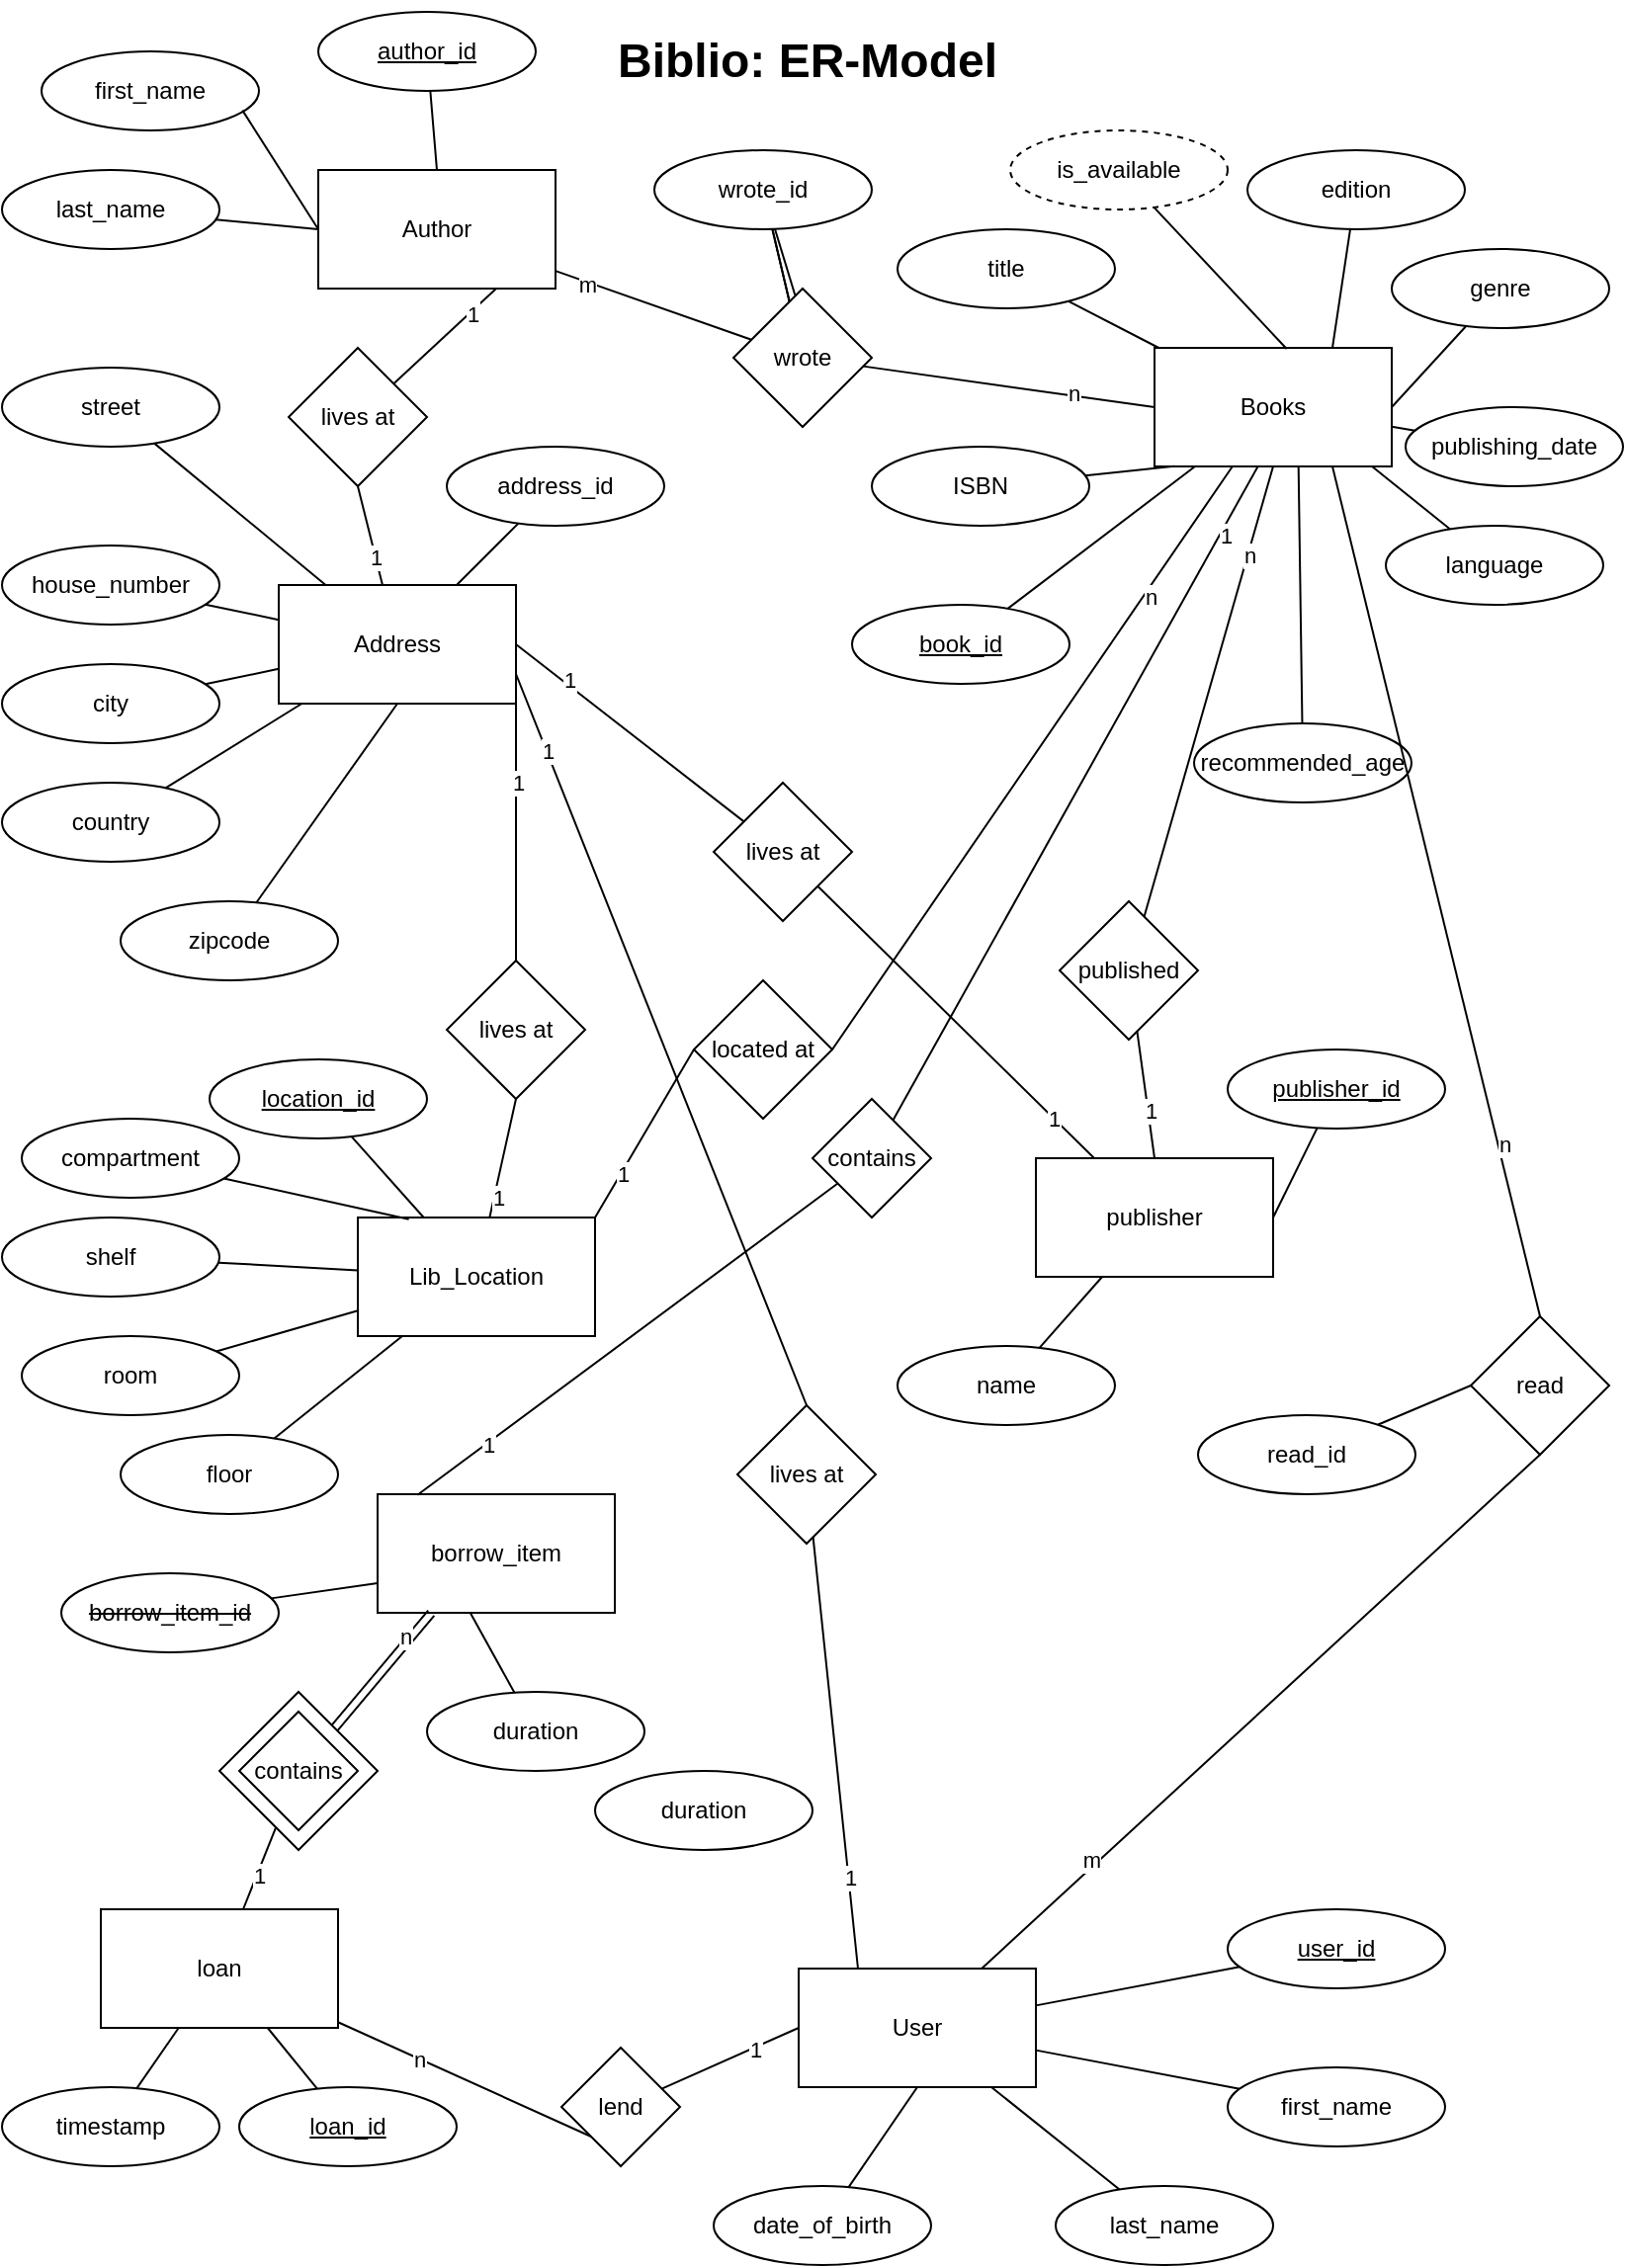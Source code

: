 <mxfile version="14.2.4" type="embed" pages="3">
    <diagram id="6B7yGU4xiu5NGQ7RS52c" name="ER-Model">
        <mxGraphModel dx="2074" dy="538" grid="1" gridSize="10" guides="1" tooltips="1" connect="1" arrows="1" fold="1" page="1" pageScale="1" pageWidth="827" pageHeight="1169" math="0" shadow="0">
            <root>
                <mxCell id="0"/>
                <mxCell id="1" parent="0"/>
                <mxCell id="104" style="edgeStyle=none;rounded=0;orthogonalLoop=1;jettySize=auto;html=1;entryX=1;entryY=0.5;entryDx=0;entryDy=0;endArrow=none;endFill=0;" parent="1" source="2" target="103" edge="1">
                    <mxGeometry relative="1" as="geometry"/>
                </mxCell>
                <mxCell id="106" value="n" style="edgeLabel;html=1;align=center;verticalAlign=middle;resizable=0;points=[];" parent="104" vertex="1" connectable="0">
                    <mxGeometry x="-0.568" y="3" relative="1" as="geometry">
                        <mxPoint as="offset"/>
                    </mxGeometry>
                </mxCell>
                <mxCell id="2" value="Books" style="rounded=0;whiteSpace=wrap;html=1;" parent="1" vertex="1">
                    <mxGeometry x="-237" y="190" width="120" height="60" as="geometry"/>
                </mxCell>
                <mxCell id="63" style="rounded=0;orthogonalLoop=1;jettySize=auto;html=1;entryX=0.084;entryY=0.998;entryDx=0;entryDy=0;entryPerimeter=0;endArrow=none;endFill=0;" parent="1" source="3" target="2" edge="1">
                    <mxGeometry relative="1" as="geometry"/>
                </mxCell>
                <mxCell id="3" value="ISBN" style="ellipse;whiteSpace=wrap;html=1;" parent="1" vertex="1">
                    <mxGeometry x="-380" y="240" width="110" height="40" as="geometry"/>
                </mxCell>
                <mxCell id="64" style="rounded=0;orthogonalLoop=1;jettySize=auto;html=1;endArrow=none;endFill=0;" parent="1" source="6" target="2" edge="1">
                    <mxGeometry relative="1" as="geometry"/>
                </mxCell>
                <mxCell id="6" value="title" style="ellipse;whiteSpace=wrap;html=1;" parent="1" vertex="1">
                    <mxGeometry x="-367" y="130" width="110" height="40" as="geometry"/>
                </mxCell>
                <mxCell id="58" style="rounded=0;orthogonalLoop=1;jettySize=auto;html=1;endArrow=none;endFill=0;" parent="1" source="7" target="2" edge="1">
                    <mxGeometry relative="1" as="geometry"/>
                </mxCell>
                <mxCell id="7" value="publishing_date" style="ellipse;whiteSpace=wrap;html=1;" parent="1" vertex="1">
                    <mxGeometry x="-110" y="220" width="110" height="40" as="geometry"/>
                </mxCell>
                <mxCell id="59" style="rounded=0;orthogonalLoop=1;jettySize=auto;html=1;entryX=0.75;entryY=0;entryDx=0;entryDy=0;endArrow=none;endFill=0;" parent="1" source="9" target="2" edge="1">
                    <mxGeometry relative="1" as="geometry"/>
                </mxCell>
                <mxCell id="9" value="edition" style="ellipse;whiteSpace=wrap;html=1;" parent="1" vertex="1">
                    <mxGeometry x="-190" y="90" width="110" height="40" as="geometry"/>
                </mxCell>
                <mxCell id="60" style="rounded=0;orthogonalLoop=1;jettySize=auto;html=1;entryX=1;entryY=0.5;entryDx=0;entryDy=0;endArrow=none;endFill=0;" parent="1" source="10" target="2" edge="1">
                    <mxGeometry relative="1" as="geometry"/>
                </mxCell>
                <mxCell id="10" value="genre" style="ellipse;whiteSpace=wrap;html=1;" parent="1" vertex="1">
                    <mxGeometry x="-117" y="140" width="110" height="40" as="geometry"/>
                </mxCell>
                <mxCell id="yVGbuL-fI6m4gWuOUqoN-139" style="edgeStyle=none;rounded=0;orthogonalLoop=1;jettySize=auto;html=1;entryX=0.5;entryY=1;entryDx=0;entryDy=0;endArrow=none;endFill=0;" parent="1" source="11" target="yVGbuL-fI6m4gWuOUqoN-138" edge="1">
                    <mxGeometry relative="1" as="geometry"/>
                </mxCell>
                <mxCell id="130" value="m" style="edgeLabel;html=1;align=center;verticalAlign=middle;resizable=0;points=[];" parent="yVGbuL-fI6m4gWuOUqoN-139" vertex="1" connectable="0">
                    <mxGeometry x="-0.593" y="3" relative="1" as="geometry">
                        <mxPoint as="offset"/>
                    </mxGeometry>
                </mxCell>
                <mxCell id="11" value="User" style="rounded=0;whiteSpace=wrap;html=1;" parent="1" vertex="1">
                    <mxGeometry x="-417" y="1010" width="120" height="60" as="geometry"/>
                </mxCell>
                <mxCell id="61" style="rounded=0;orthogonalLoop=1;jettySize=auto;html=1;entryX=0.917;entryY=1;entryDx=0;entryDy=0;entryPerimeter=0;endArrow=none;endFill=0;" parent="1" source="12" target="2" edge="1">
                    <mxGeometry relative="1" as="geometry"/>
                </mxCell>
                <mxCell id="12" value="language" style="ellipse;whiteSpace=wrap;html=1;" parent="1" vertex="1">
                    <mxGeometry x="-120" y="280" width="110" height="40" as="geometry"/>
                </mxCell>
                <mxCell id="76" style="edgeStyle=none;rounded=0;orthogonalLoop=1;jettySize=auto;html=1;endArrow=none;endFill=0;" parent="1" source="13" target="11" edge="1">
                    <mxGeometry relative="1" as="geometry"/>
                </mxCell>
                <mxCell id="13" value="&lt;u&gt;user_id&lt;/u&gt;" style="ellipse;whiteSpace=wrap;html=1;" parent="1" vertex="1">
                    <mxGeometry x="-200" y="980" width="110" height="40" as="geometry"/>
                </mxCell>
                <mxCell id="74" style="edgeStyle=none;rounded=0;orthogonalLoop=1;jettySize=auto;html=1;endArrow=none;endFill=0;" parent="1" source="14" target="11" edge="1">
                    <mxGeometry relative="1" as="geometry"/>
                </mxCell>
                <mxCell id="14" value="last_name" style="ellipse;whiteSpace=wrap;html=1;" parent="1" vertex="1">
                    <mxGeometry x="-287" y="1120" width="110" height="40" as="geometry"/>
                </mxCell>
                <mxCell id="15" value="loan" style="rounded=0;whiteSpace=wrap;html=1;" parent="1" vertex="1">
                    <mxGeometry x="-770" y="980" width="120" height="60" as="geometry"/>
                </mxCell>
                <mxCell id="75" style="edgeStyle=none;rounded=0;orthogonalLoop=1;jettySize=auto;html=1;endArrow=none;endFill=0;" parent="1" source="17" target="11" edge="1">
                    <mxGeometry relative="1" as="geometry"/>
                </mxCell>
                <mxCell id="17" value="first_name" style="ellipse;whiteSpace=wrap;html=1;" parent="1" vertex="1">
                    <mxGeometry x="-200" y="1060" width="110" height="40" as="geometry"/>
                </mxCell>
                <mxCell id="bgku8bX7oosItX427bxr-154" style="edgeStyle=none;rounded=0;orthogonalLoop=1;jettySize=auto;html=1;entryX=0.5;entryY=1;entryDx=0;entryDy=0;endArrow=none;endFill=0;" parent="1" source="20" target="bgku8bX7oosItX427bxr-153" edge="1">
                    <mxGeometry relative="1" as="geometry"/>
                </mxCell>
                <mxCell id="bgku8bX7oosItX427bxr-156" value="1" style="edgeLabel;html=1;align=center;verticalAlign=middle;resizable=0;points=[];" parent="bgku8bX7oosItX427bxr-154" vertex="1" connectable="0">
                    <mxGeometry x="-0.637" y="-2" relative="1" as="geometry">
                        <mxPoint as="offset"/>
                    </mxGeometry>
                </mxCell>
                <mxCell id="20" value="Lib_Location" style="rounded=0;whiteSpace=wrap;html=1;" parent="1" vertex="1">
                    <mxGeometry x="-640" y="630" width="120" height="60" as="geometry"/>
                </mxCell>
                <mxCell id="22" value="borrow_item" style="rounded=0;whiteSpace=wrap;html=1;" parent="1" vertex="1">
                    <mxGeometry x="-630" y="770" width="120" height="60" as="geometry"/>
                </mxCell>
                <mxCell id="55" style="rounded=0;orthogonalLoop=1;jettySize=auto;html=1;endArrow=none;endFill=0;" parent="1" source="23" target="29" edge="1">
                    <mxGeometry relative="1" as="geometry"/>
                </mxCell>
                <mxCell id="23" value="publisher" style="rounded=0;whiteSpace=wrap;html=1;" parent="1" vertex="1">
                    <mxGeometry x="-297" y="600" width="120" height="60" as="geometry"/>
                </mxCell>
                <mxCell id="25" value="Author" style="rounded=0;whiteSpace=wrap;html=1;" parent="1" vertex="1">
                    <mxGeometry x="-660" y="100" width="120" height="60" as="geometry"/>
                </mxCell>
                <mxCell id="62" style="rounded=0;orthogonalLoop=1;jettySize=auto;html=1;entryX=0.607;entryY=0.994;entryDx=0;entryDy=0;entryPerimeter=0;endArrow=none;endFill=0;" parent="1" source="26" target="2" edge="1">
                    <mxGeometry relative="1" as="geometry"/>
                </mxCell>
                <mxCell id="26" value="recommended_age" style="ellipse;whiteSpace=wrap;html=1;" parent="1" vertex="1">
                    <mxGeometry x="-217" y="380" width="110" height="40" as="geometry"/>
                </mxCell>
                <mxCell id="73" style="edgeStyle=none;rounded=0;orthogonalLoop=1;jettySize=auto;html=1;entryX=0.5;entryY=1;entryDx=0;entryDy=0;endArrow=none;endFill=0;" parent="1" source="27" target="11" edge="1">
                    <mxGeometry relative="1" as="geometry"/>
                </mxCell>
                <mxCell id="27" value="date_of_birth" style="ellipse;whiteSpace=wrap;html=1;" parent="1" vertex="1">
                    <mxGeometry x="-460" y="1120" width="110" height="40" as="geometry"/>
                </mxCell>
                <mxCell id="57" style="rounded=0;orthogonalLoop=1;jettySize=auto;html=1;endArrow=none;endFill=0;entryX=1;entryY=0.5;entryDx=0;entryDy=0;" parent="1" source="28" target="23" edge="1">
                    <mxGeometry relative="1" as="geometry">
                        <mxPoint x="379" y="181" as="targetPoint"/>
                    </mxGeometry>
                </mxCell>
                <mxCell id="28" value="&lt;u&gt;publisher_id&lt;/u&gt;" style="ellipse;whiteSpace=wrap;html=1;" parent="1" vertex="1">
                    <mxGeometry x="-200" y="545" width="110" height="40" as="geometry"/>
                </mxCell>
                <mxCell id="29" value="name" style="ellipse;whiteSpace=wrap;html=1;" parent="1" vertex="1">
                    <mxGeometry x="-367" y="695" width="110" height="40" as="geometry"/>
                </mxCell>
                <mxCell id="53" style="rounded=0;orthogonalLoop=1;jettySize=auto;html=1;entryX=0.5;entryY=0;entryDx=0;entryDy=0;endArrow=none;endFill=0;" parent="1" source="33" target="25" edge="1">
                    <mxGeometry relative="1" as="geometry"/>
                </mxCell>
                <mxCell id="33" value="&lt;u&gt;author_id&lt;/u&gt;" style="ellipse;whiteSpace=wrap;html=1;" parent="1" vertex="1">
                    <mxGeometry x="-660" y="20" width="110" height="40" as="geometry"/>
                </mxCell>
                <mxCell id="68" style="edgeStyle=none;rounded=0;orthogonalLoop=1;jettySize=auto;html=1;endArrow=none;endFill=0;" parent="1" source="34" target="20" edge="1">
                    <mxGeometry relative="1" as="geometry"/>
                </mxCell>
                <mxCell id="34" value="room" style="ellipse;whiteSpace=wrap;html=1;" parent="1" vertex="1">
                    <mxGeometry x="-810" y="690" width="110" height="40" as="geometry"/>
                </mxCell>
                <mxCell id="69" style="edgeStyle=none;rounded=0;orthogonalLoop=1;jettySize=auto;html=1;endArrow=none;endFill=0;" parent="1" source="35" target="20" edge="1">
                    <mxGeometry relative="1" as="geometry"/>
                </mxCell>
                <mxCell id="35" value="floor" style="ellipse;whiteSpace=wrap;html=1;" parent="1" vertex="1">
                    <mxGeometry x="-760" y="740" width="110" height="40" as="geometry"/>
                </mxCell>
                <mxCell id="67" style="edgeStyle=none;rounded=0;orthogonalLoop=1;jettySize=auto;html=1;endArrow=none;endFill=0;" parent="1" source="36" target="20" edge="1">
                    <mxGeometry relative="1" as="geometry"/>
                </mxCell>
                <mxCell id="36" value="shelf" style="ellipse;whiteSpace=wrap;html=1;" parent="1" vertex="1">
                    <mxGeometry x="-820" y="630" width="110" height="40" as="geometry"/>
                </mxCell>
                <mxCell id="66" style="rounded=0;jettySize=auto;html=1;entryX=0.215;entryY=0.014;entryDx=0;entryDy=0;entryPerimeter=0;endArrow=none;endFill=0;" parent="1" source="37" target="20" edge="1">
                    <mxGeometry relative="1" as="geometry"/>
                </mxCell>
                <mxCell id="37" value="compartment" style="ellipse;whiteSpace=wrap;html=1;" parent="1" vertex="1">
                    <mxGeometry x="-810" y="580" width="110" height="40" as="geometry"/>
                </mxCell>
                <mxCell id="71" style="edgeStyle=none;rounded=0;orthogonalLoop=1;jettySize=auto;html=1;endArrow=none;endFill=0;" parent="1" source="38" target="15" edge="1">
                    <mxGeometry relative="1" as="geometry"/>
                </mxCell>
                <mxCell id="38" value="&lt;u&gt;loan_id&lt;/u&gt;" style="ellipse;whiteSpace=wrap;html=1;" parent="1" vertex="1">
                    <mxGeometry x="-700" y="1070" width="110" height="40" as="geometry"/>
                </mxCell>
                <mxCell id="65" style="edgeStyle=None;rounded=0;orthogonalLoop=1;jettySize=auto;html=1;endArrow=none;endFill=0;" parent="1" source="39" target="20" edge="1">
                    <mxGeometry relative="1" as="geometry"/>
                </mxCell>
                <mxCell id="39" value="&lt;u&gt;location_id&lt;/u&gt;" style="ellipse;whiteSpace=wrap;html=1;" parent="1" vertex="1">
                    <mxGeometry x="-715" y="550" width="110" height="40" as="geometry"/>
                </mxCell>
                <mxCell id="52" style="rounded=0;orthogonalLoop=1;jettySize=auto;html=1;entryX=0;entryY=0.5;entryDx=0;entryDy=0;endArrow=none;endFill=0;" parent="1" source="40" target="25" edge="1">
                    <mxGeometry relative="1" as="geometry"/>
                </mxCell>
                <mxCell id="40" value="last_name" style="ellipse;whiteSpace=wrap;html=1;" parent="1" vertex="1">
                    <mxGeometry x="-820" y="100" width="110" height="40" as="geometry"/>
                </mxCell>
                <mxCell id="41" value="first_name" style="ellipse;whiteSpace=wrap;html=1;" parent="1" vertex="1">
                    <mxGeometry x="-800" y="40" width="110" height="40" as="geometry"/>
                </mxCell>
                <mxCell id="70" style="edgeStyle=none;rounded=0;orthogonalLoop=1;jettySize=auto;html=1;endArrow=none;endFill=0;" parent="1" source="42" target="15" edge="1">
                    <mxGeometry relative="1" as="geometry"/>
                </mxCell>
                <mxCell id="42" value="timestamp" style="ellipse;whiteSpace=wrap;html=1;" parent="1" vertex="1">
                    <mxGeometry x="-820" y="1070" width="110" height="40" as="geometry"/>
                </mxCell>
                <mxCell id="72" style="edgeStyle=none;rounded=0;orthogonalLoop=1;jettySize=auto;html=1;endArrow=none;endFill=0;exitX=0;exitY=1;exitDx=0;exitDy=0;" parent="1" source="93" target="15" edge="1">
                    <mxGeometry relative="1" as="geometry">
                        <mxPoint x="255.172" y="732.548" as="sourcePoint"/>
                    </mxGeometry>
                </mxCell>
                <mxCell id="96" value="n" style="edgeLabel;html=1;align=center;verticalAlign=middle;resizable=0;points=[];" parent="72" vertex="1" connectable="0">
                    <mxGeometry x="0.361" relative="1" as="geometry">
                        <mxPoint as="offset"/>
                    </mxGeometry>
                </mxCell>
                <mxCell id="80" style="edgeStyle=none;rounded=0;orthogonalLoop=1;jettySize=auto;html=1;entryX=0;entryY=0.75;entryDx=0;entryDy=0;endArrow=none;endFill=0;" parent="1" source="47" target="22" edge="1">
                    <mxGeometry relative="1" as="geometry"/>
                </mxCell>
                <mxCell id="47" value="&lt;strike&gt;borrow_item_id&lt;/strike&gt;" style="ellipse;whiteSpace=wrap;html=1;" parent="1" vertex="1">
                    <mxGeometry x="-790" y="810" width="110" height="40" as="geometry"/>
                </mxCell>
                <mxCell id="78" style="edgeStyle=none;rounded=0;orthogonalLoop=1;jettySize=auto;html=1;entryX=0.389;entryY=0.994;entryDx=0;entryDy=0;entryPerimeter=0;endArrow=none;endFill=0;" parent="1" source="48" target="22" edge="1">
                    <mxGeometry relative="1" as="geometry"/>
                </mxCell>
                <mxCell id="48" value="duration" style="ellipse;whiteSpace=wrap;html=1;" parent="1" vertex="1">
                    <mxGeometry x="-605" y="870" width="110" height="40" as="geometry"/>
                </mxCell>
                <mxCell id="50" value="" style="endArrow=none;html=1;entryX=0;entryY=0.5;entryDx=0;entryDy=0;exitX=0.924;exitY=0.745;exitDx=0;exitDy=0;exitPerimeter=0;" parent="1" source="41" target="25" edge="1">
                    <mxGeometry width="50" height="50" relative="1" as="geometry">
                        <mxPoint x="-412" y="250.0" as="sourcePoint"/>
                        <mxPoint x="-387" y="290.0" as="targetPoint"/>
                    </mxGeometry>
                </mxCell>
                <mxCell id="83" style="edgeStyle=none;rounded=0;orthogonalLoop=1;jettySize=auto;html=1;endArrow=none;endFill=0;" parent="1" source="82" target="15" edge="1">
                    <mxGeometry relative="1" as="geometry"/>
                </mxCell>
                <mxCell id="86" value="1" style="edgeLabel;html=1;align=center;verticalAlign=middle;resizable=0;points=[];" parent="83" vertex="1" connectable="0">
                    <mxGeometry x="0.17" y="1" relative="1" as="geometry">
                        <mxPoint as="offset"/>
                    </mxGeometry>
                </mxCell>
                <mxCell id="84" style="edgeStyle=none;rounded=0;orthogonalLoop=1;jettySize=auto;html=1;endArrow=none;endFill=0;shape=link;entryX=0.226;entryY=1.002;entryDx=0;entryDy=0;entryPerimeter=0;" parent="1" source="82" target="22" edge="1">
                    <mxGeometry relative="1" as="geometry"/>
                </mxCell>
                <mxCell id="87" value="n" style="edgeLabel;html=1;align=center;verticalAlign=middle;resizable=0;points=[];" parent="84" vertex="1" connectable="0">
                    <mxGeometry x="0.532" y="3" relative="1" as="geometry">
                        <mxPoint as="offset"/>
                    </mxGeometry>
                </mxCell>
                <mxCell id="90" value="" style="group" parent="1" vertex="1" connectable="0">
                    <mxGeometry x="-710" y="870" width="80" height="80" as="geometry"/>
                </mxCell>
                <mxCell id="82" value="" style="rhombus;whiteSpace=wrap;html=1;" parent="90" vertex="1">
                    <mxGeometry width="80" height="80" as="geometry"/>
                </mxCell>
                <mxCell id="85" value="contains" style="rhombus;whiteSpace=wrap;html=1;" parent="90" vertex="1">
                    <mxGeometry x="10" y="10" width="60" height="60" as="geometry"/>
                </mxCell>
                <mxCell id="94" style="edgeStyle=none;rounded=0;orthogonalLoop=1;jettySize=auto;html=1;entryX=0;entryY=0.5;entryDx=0;entryDy=0;endArrow=none;endFill=0;" parent="1" source="93" target="11" edge="1">
                    <mxGeometry relative="1" as="geometry"/>
                </mxCell>
                <mxCell id="95" value="1" style="edgeLabel;html=1;align=center;verticalAlign=middle;resizable=0;points=[];" parent="94" vertex="1" connectable="0">
                    <mxGeometry x="0.348" y="-1" relative="1" as="geometry">
                        <mxPoint as="offset"/>
                    </mxGeometry>
                </mxCell>
                <mxCell id="93" value="lend" style="rhombus;whiteSpace=wrap;html=1;" parent="1" vertex="1">
                    <mxGeometry x="-537" y="1050" width="60" height="60" as="geometry"/>
                </mxCell>
                <mxCell id="98" style="edgeStyle=none;rounded=0;orthogonalLoop=1;jettySize=auto;html=1;entryX=0.436;entryY=0.999;entryDx=0;entryDy=0;endArrow=none;endFill=0;entryPerimeter=0;" parent="1" source="97" target="2" edge="1">
                    <mxGeometry relative="1" as="geometry"/>
                </mxCell>
                <mxCell id="100" value="1" style="edgeLabel;html=1;align=center;verticalAlign=middle;resizable=0;points=[];" parent="98" vertex="1" connectable="0">
                    <mxGeometry x="0.798" y="-2" relative="1" as="geometry">
                        <mxPoint as="offset"/>
                    </mxGeometry>
                </mxCell>
                <mxCell id="99" style="edgeStyle=none;rounded=0;orthogonalLoop=1;jettySize=auto;html=1;entryX=0.168;entryY=0.006;entryDx=0;entryDy=0;entryPerimeter=0;endArrow=none;endFill=0;" parent="1" source="97" target="22" edge="1">
                    <mxGeometry relative="1" as="geometry"/>
                </mxCell>
                <mxCell id="101" value="1" style="edgeLabel;html=1;align=center;verticalAlign=middle;resizable=0;points=[];" parent="99" vertex="1" connectable="0">
                    <mxGeometry x="0.658" y="1" relative="1" as="geometry">
                        <mxPoint x="-1" as="offset"/>
                    </mxGeometry>
                </mxCell>
                <mxCell id="97" value="contains" style="rhombus;whiteSpace=wrap;html=1;" parent="1" vertex="1">
                    <mxGeometry x="-410" y="570" width="60" height="60" as="geometry"/>
                </mxCell>
                <mxCell id="105" style="edgeStyle=none;rounded=0;orthogonalLoop=1;jettySize=auto;html=1;entryX=1;entryY=0;entryDx=0;entryDy=0;endArrow=none;endFill=0;exitX=0;exitY=0.5;exitDx=0;exitDy=0;" parent="1" source="103" target="20" edge="1">
                    <mxGeometry relative="1" as="geometry"/>
                </mxCell>
                <mxCell id="107" value="1" style="edgeLabel;html=1;align=center;verticalAlign=middle;resizable=0;points=[];" parent="105" vertex="1" connectable="0">
                    <mxGeometry x="0.456" y="2" relative="1" as="geometry">
                        <mxPoint x="-1" as="offset"/>
                    </mxGeometry>
                </mxCell>
                <mxCell id="110" style="edgeStyle=none;rounded=0;orthogonalLoop=1;jettySize=auto;html=1;endArrow=none;endFill=0;exitX=0.557;exitY=0.008;exitDx=0;exitDy=0;exitPerimeter=0;" parent="1" source="2" target="109" edge="1">
                    <mxGeometry relative="1" as="geometry">
                        <mxPoint x="-144" y="490" as="sourcePoint"/>
                    </mxGeometry>
                </mxCell>
                <mxCell id="103" value="located at" style="rhombus;whiteSpace=wrap;html=1;" parent="1" vertex="1">
                    <mxGeometry x="-470" y="510" width="70" height="70" as="geometry"/>
                </mxCell>
                <mxCell id="109" value="is_available" style="ellipse;whiteSpace=wrap;html=1;dashed=1;" parent="1" vertex="1">
                    <mxGeometry x="-310" y="80" width="110" height="40" as="geometry"/>
                </mxCell>
                <mxCell id="112" style="edgeStyle=none;rounded=0;orthogonalLoop=1;jettySize=auto;html=1;endArrow=none;endFill=0;" parent="1" source="111" target="2" edge="1">
                    <mxGeometry relative="1" as="geometry"/>
                </mxCell>
                <mxCell id="111" value="&lt;u&gt;book_id&lt;/u&gt;" style="ellipse;whiteSpace=wrap;html=1;" parent="1" vertex="1">
                    <mxGeometry x="-390" y="320" width="110" height="40" as="geometry"/>
                </mxCell>
                <mxCell id="117" style="edgeStyle=none;rounded=0;orthogonalLoop=1;jettySize=auto;html=1;entryX=0;entryY=0.5;entryDx=0;entryDy=0;endArrow=none;endFill=0;" parent="1" source="116" target="2" edge="1">
                    <mxGeometry relative="1" as="geometry"/>
                </mxCell>
                <mxCell id="119" value="n" style="edgeLabel;html=1;align=center;verticalAlign=middle;resizable=0;points=[];" parent="117" vertex="1" connectable="0">
                    <mxGeometry x="0.432" y="1" relative="1" as="geometry">
                        <mxPoint as="offset"/>
                    </mxGeometry>
                </mxCell>
                <mxCell id="118" style="edgeStyle=none;rounded=0;orthogonalLoop=1;jettySize=auto;html=1;endArrow=none;endFill=0;" parent="1" source="116" target="25" edge="1">
                    <mxGeometry relative="1" as="geometry"/>
                </mxCell>
                <mxCell id="120" value="m" style="edgeLabel;html=1;align=center;verticalAlign=middle;resizable=0;points=[];" parent="118" vertex="1" connectable="0">
                    <mxGeometry x="0.688" y="1" relative="1" as="geometry">
                        <mxPoint as="offset"/>
                    </mxGeometry>
                </mxCell>
                <mxCell id="svkECNXqylEXWRHFqUho-135" value="" style="edgeStyle=none;rounded=0;orthogonalLoop=1;jettySize=auto;html=1;endArrow=none;endFill=0;" parent="1" source="116" target="zm_I_xVnmWr1LnRrSc9i-130" edge="1">
                    <mxGeometry relative="1" as="geometry"/>
                </mxCell>
                <mxCell id="svkECNXqylEXWRHFqUho-136" value="" style="edgeStyle=none;rounded=0;orthogonalLoop=1;jettySize=auto;html=1;endArrow=none;endFill=0;" parent="1" source="116" target="zm_I_xVnmWr1LnRrSc9i-130" edge="1">
                    <mxGeometry relative="1" as="geometry"/>
                </mxCell>
                <mxCell id="116" value="wrote" style="rhombus;whiteSpace=wrap;html=1;" parent="1" vertex="1">
                    <mxGeometry x="-450" y="160" width="70" height="70" as="geometry"/>
                </mxCell>
                <mxCell id="bgku8bX7oosItX427bxr-136" style="rounded=0;orthogonalLoop=1;jettySize=auto;html=1;endArrow=none;endFill=0;" parent="1" source="121" target="bgku8bX7oosItX427bxr-129" edge="1">
                    <mxGeometry relative="1" as="geometry"/>
                </mxCell>
                <mxCell id="121" value="street" style="ellipse;whiteSpace=wrap;html=1;" parent="1" vertex="1">
                    <mxGeometry x="-820" y="200" width="110" height="40" as="geometry"/>
                </mxCell>
                <mxCell id="124" style="edgeStyle=none;rounded=0;orthogonalLoop=1;jettySize=auto;html=1;endArrow=none;endFill=0;entryX=0.5;entryY=1;entryDx=0;entryDy=0;" parent="1" source="123" target="2" edge="1">
                    <mxGeometry relative="1" as="geometry"/>
                </mxCell>
                <mxCell id="126" value="n" style="edgeLabel;html=1;align=center;verticalAlign=middle;resizable=0;points=[];" parent="124" vertex="1" connectable="0">
                    <mxGeometry x="0.607" y="-1" relative="1" as="geometry">
                        <mxPoint as="offset"/>
                    </mxGeometry>
                </mxCell>
                <mxCell id="125" style="edgeStyle=none;rounded=0;orthogonalLoop=1;jettySize=auto;html=1;entryX=0.5;entryY=0;entryDx=0;entryDy=0;endArrow=none;endFill=0;" parent="1" source="123" target="23" edge="1">
                    <mxGeometry relative="1" as="geometry"/>
                </mxCell>
                <mxCell id="127" value="1" style="edgeLabel;html=1;align=center;verticalAlign=middle;resizable=0;points=[];" parent="125" vertex="1" connectable="0">
                    <mxGeometry x="0.24" y="1" relative="1" as="geometry">
                        <mxPoint as="offset"/>
                    </mxGeometry>
                </mxCell>
                <mxCell id="123" value="published" style="rhombus;whiteSpace=wrap;html=1;" parent="1" vertex="1">
                    <mxGeometry x="-285" y="470" width="70" height="70" as="geometry"/>
                </mxCell>
                <mxCell id="129" value="&lt;h1&gt;&lt;b&gt;Biblio: ER-Model&lt;/b&gt;&lt;/h1&gt;" style="text;html=1;align=center;verticalAlign=middle;resizable=0;points=[];autosize=1;" parent="1" vertex="1">
                    <mxGeometry x="-518" y="20" width="210" height="50" as="geometry"/>
                </mxCell>
                <mxCell id="bgku8bX7oosItX427bxr-143" style="edgeStyle=none;rounded=0;orthogonalLoop=1;jettySize=auto;html=1;entryX=0.5;entryY=1;entryDx=0;entryDy=0;endArrow=none;endFill=0;" parent="1" source="bgku8bX7oosItX427bxr-129" target="bgku8bX7oosItX427bxr-142" edge="1">
                    <mxGeometry relative="1" as="geometry"/>
                </mxCell>
                <mxCell id="bgku8bX7oosItX427bxr-146" value="1" style="edgeLabel;html=1;align=center;verticalAlign=middle;resizable=0;points=[];" parent="bgku8bX7oosItX427bxr-143" vertex="1" connectable="0">
                    <mxGeometry x="-0.434" relative="1" as="geometry">
                        <mxPoint as="offset"/>
                    </mxGeometry>
                </mxCell>
                <mxCell id="bgku8bX7oosItX427bxr-129" value="Address" style="rounded=0;whiteSpace=wrap;html=1;" parent="1" vertex="1">
                    <mxGeometry x="-680" y="310" width="120" height="60" as="geometry"/>
                </mxCell>
                <mxCell id="bgku8bX7oosItX427bxr-137" style="edgeStyle=none;rounded=0;orthogonalLoop=1;jettySize=auto;html=1;endArrow=none;endFill=0;" parent="1" source="bgku8bX7oosItX427bxr-130" target="bgku8bX7oosItX427bxr-129" edge="1">
                    <mxGeometry relative="1" as="geometry"/>
                </mxCell>
                <mxCell id="bgku8bX7oosItX427bxr-130" value="house_number" style="ellipse;whiteSpace=wrap;html=1;" parent="1" vertex="1">
                    <mxGeometry x="-820" y="290" width="110" height="40" as="geometry"/>
                </mxCell>
                <mxCell id="bgku8bX7oosItX427bxr-138" style="edgeStyle=none;rounded=0;orthogonalLoop=1;jettySize=auto;html=1;endArrow=none;endFill=0;" parent="1" source="bgku8bX7oosItX427bxr-132" target="bgku8bX7oosItX427bxr-129" edge="1">
                    <mxGeometry relative="1" as="geometry"/>
                </mxCell>
                <mxCell id="bgku8bX7oosItX427bxr-132" value="city" style="ellipse;whiteSpace=wrap;html=1;" parent="1" vertex="1">
                    <mxGeometry x="-820" y="350" width="110" height="40" as="geometry"/>
                </mxCell>
                <mxCell id="bgku8bX7oosItX427bxr-139" style="edgeStyle=none;rounded=0;orthogonalLoop=1;jettySize=auto;html=1;endArrow=none;endFill=0;" parent="1" source="bgku8bX7oosItX427bxr-133" target="bgku8bX7oosItX427bxr-129" edge="1">
                    <mxGeometry relative="1" as="geometry"/>
                </mxCell>
                <mxCell id="bgku8bX7oosItX427bxr-133" value="country" style="ellipse;whiteSpace=wrap;html=1;" parent="1" vertex="1">
                    <mxGeometry x="-820" y="410" width="110" height="40" as="geometry"/>
                </mxCell>
                <mxCell id="bgku8bX7oosItX427bxr-140" style="edgeStyle=none;rounded=0;orthogonalLoop=1;jettySize=auto;html=1;entryX=0.5;entryY=1;entryDx=0;entryDy=0;endArrow=none;endFill=0;" parent="1" source="bgku8bX7oosItX427bxr-134" target="bgku8bX7oosItX427bxr-129" edge="1">
                    <mxGeometry relative="1" as="geometry"/>
                </mxCell>
                <mxCell id="bgku8bX7oosItX427bxr-134" value="zipcode" style="ellipse;whiteSpace=wrap;html=1;" parent="1" vertex="1">
                    <mxGeometry x="-760" y="470" width="110" height="40" as="geometry"/>
                </mxCell>
                <mxCell id="bgku8bX7oosItX427bxr-141" style="edgeStyle=none;rounded=0;orthogonalLoop=1;jettySize=auto;html=1;endArrow=none;endFill=0;" parent="1" source="bgku8bX7oosItX427bxr-135" target="bgku8bX7oosItX427bxr-129" edge="1">
                    <mxGeometry relative="1" as="geometry"/>
                </mxCell>
                <mxCell id="bgku8bX7oosItX427bxr-135" value="address_id" style="ellipse;whiteSpace=wrap;html=1;" parent="1" vertex="1">
                    <mxGeometry x="-595" y="240" width="110" height="40" as="geometry"/>
                </mxCell>
                <mxCell id="bgku8bX7oosItX427bxr-144" style="edgeStyle=none;rounded=0;orthogonalLoop=1;jettySize=auto;html=1;entryX=0.75;entryY=1;entryDx=0;entryDy=0;endArrow=none;endFill=0;" parent="1" source="bgku8bX7oosItX427bxr-142" target="25" edge="1">
                    <mxGeometry relative="1" as="geometry"/>
                </mxCell>
                <mxCell id="bgku8bX7oosItX427bxr-145" value="1" style="edgeLabel;html=1;align=center;verticalAlign=middle;resizable=0;points=[];" parent="bgku8bX7oosItX427bxr-144" vertex="1" connectable="0">
                    <mxGeometry x="0.494" y="-1" relative="1" as="geometry">
                        <mxPoint as="offset"/>
                    </mxGeometry>
                </mxCell>
                <mxCell id="bgku8bX7oosItX427bxr-142" value="lives at" style="rhombus;whiteSpace=wrap;html=1;" parent="1" vertex="1">
                    <mxGeometry x="-675" y="190" width="70" height="70" as="geometry"/>
                </mxCell>
                <mxCell id="bgku8bX7oosItX427bxr-147" style="edgeStyle=none;rounded=0;orthogonalLoop=1;jettySize=auto;html=1;entryX=0.5;entryY=0;entryDx=0;entryDy=0;endArrow=none;endFill=0;" parent="1" source="25" target="25" edge="1">
                    <mxGeometry relative="1" as="geometry"/>
                </mxCell>
                <mxCell id="bgku8bX7oosItX427bxr-149" style="edgeStyle=none;rounded=0;orthogonalLoop=1;jettySize=auto;html=1;endArrow=none;endFill=0;" parent="1" source="bgku8bX7oosItX427bxr-148" target="23" edge="1">
                    <mxGeometry relative="1" as="geometry"/>
                </mxCell>
                <mxCell id="bgku8bX7oosItX427bxr-151" value="1" style="edgeLabel;html=1;align=center;verticalAlign=middle;resizable=0;points=[];" parent="bgku8bX7oosItX427bxr-149" vertex="1" connectable="0">
                    <mxGeometry x="0.703" relative="1" as="geometry">
                        <mxPoint as="offset"/>
                    </mxGeometry>
                </mxCell>
                <mxCell id="bgku8bX7oosItX427bxr-150" style="edgeStyle=none;rounded=0;orthogonalLoop=1;jettySize=auto;html=1;entryX=1;entryY=0.5;entryDx=0;entryDy=0;endArrow=none;endFill=0;" parent="1" source="bgku8bX7oosItX427bxr-148" target="bgku8bX7oosItX427bxr-129" edge="1">
                    <mxGeometry relative="1" as="geometry"/>
                </mxCell>
                <mxCell id="bgku8bX7oosItX427bxr-152" value="1" style="edgeLabel;html=1;align=center;verticalAlign=middle;resizable=0;points=[];" parent="bgku8bX7oosItX427bxr-150" vertex="1" connectable="0">
                    <mxGeometry x="0.564" y="-2" relative="1" as="geometry">
                        <mxPoint as="offset"/>
                    </mxGeometry>
                </mxCell>
                <mxCell id="bgku8bX7oosItX427bxr-148" value="lives at" style="rhombus;whiteSpace=wrap;html=1;" parent="1" vertex="1">
                    <mxGeometry x="-460" y="410" width="70" height="70" as="geometry"/>
                </mxCell>
                <mxCell id="bgku8bX7oosItX427bxr-155" style="edgeStyle=none;rounded=0;orthogonalLoop=1;jettySize=auto;html=1;entryX=1;entryY=0.75;entryDx=0;entryDy=0;endArrow=none;endFill=0;" parent="1" source="bgku8bX7oosItX427bxr-153" target="bgku8bX7oosItX427bxr-129" edge="1">
                    <mxGeometry relative="1" as="geometry"/>
                </mxCell>
                <mxCell id="bgku8bX7oosItX427bxr-157" value="1" style="edgeLabel;html=1;align=center;verticalAlign=middle;resizable=0;points=[];" parent="bgku8bX7oosItX427bxr-155" vertex="1" connectable="0">
                    <mxGeometry x="0.247" y="-1" relative="1" as="geometry">
                        <mxPoint as="offset"/>
                    </mxGeometry>
                </mxCell>
                <mxCell id="bgku8bX7oosItX427bxr-153" value="lives at" style="rhombus;whiteSpace=wrap;html=1;" parent="1" vertex="1">
                    <mxGeometry x="-595" y="500" width="70" height="70" as="geometry"/>
                </mxCell>
                <mxCell id="3-QYkUyADUUi9fxWIzm6-130" style="edgeStyle=none;rounded=0;orthogonalLoop=1;jettySize=auto;html=1;entryX=0.25;entryY=0;entryDx=0;entryDy=0;endArrow=none;endFill=0;" parent="1" source="3-QYkUyADUUi9fxWIzm6-129" target="11" edge="1">
                    <mxGeometry relative="1" as="geometry"/>
                </mxCell>
                <mxCell id="3-QYkUyADUUi9fxWIzm6-132" value="1" style="edgeLabel;html=1;align=center;verticalAlign=middle;resizable=0;points=[];" parent="3-QYkUyADUUi9fxWIzm6-130" vertex="1" connectable="0">
                    <mxGeometry x="0.578" y="1" relative="1" as="geometry">
                        <mxPoint as="offset"/>
                    </mxGeometry>
                </mxCell>
                <mxCell id="3-QYkUyADUUi9fxWIzm6-131" style="edgeStyle=none;rounded=0;orthogonalLoop=1;jettySize=auto;html=1;exitX=0.5;exitY=0;exitDx=0;exitDy=0;entryX=1;entryY=0.75;entryDx=0;entryDy=0;endArrow=none;endFill=0;" parent="1" source="3-QYkUyADUUi9fxWIzm6-129" target="bgku8bX7oosItX427bxr-129" edge="1">
                    <mxGeometry relative="1" as="geometry"/>
                </mxCell>
                <mxCell id="3-QYkUyADUUi9fxWIzm6-133" value="1" style="edgeLabel;html=1;align=center;verticalAlign=middle;resizable=0;points=[];" parent="3-QYkUyADUUi9fxWIzm6-131" vertex="1" connectable="0">
                    <mxGeometry x="0.791" y="1" relative="1" as="geometry">
                        <mxPoint x="1" as="offset"/>
                    </mxGeometry>
                </mxCell>
                <mxCell id="3-QYkUyADUUi9fxWIzm6-129" value="lives at" style="rhombus;whiteSpace=wrap;html=1;" parent="1" vertex="1">
                    <mxGeometry x="-448" y="725" width="70" height="70" as="geometry"/>
                </mxCell>
                <mxCell id="yVGbuL-fI6m4gWuOUqoN-134" style="edgeStyle=none;rounded=0;orthogonalLoop=1;jettySize=auto;html=1;endArrow=none;endFill=0;entryX=0;entryY=0.5;entryDx=0;entryDy=0;" parent="1" source="yVGbuL-fI6m4gWuOUqoN-133" target="yVGbuL-fI6m4gWuOUqoN-138" edge="1">
                    <mxGeometry relative="1" as="geometry">
                        <mxPoint x="-195" y="800" as="targetPoint"/>
                    </mxGeometry>
                </mxCell>
                <mxCell id="yVGbuL-fI6m4gWuOUqoN-133" value="read_id" style="ellipse;whiteSpace=wrap;html=1;" parent="1" vertex="1">
                    <mxGeometry x="-215" y="730" width="110" height="40" as="geometry"/>
                </mxCell>
                <mxCell id="yVGbuL-fI6m4gWuOUqoN-137" style="edgeStyle=none;rounded=0;orthogonalLoop=1;jettySize=auto;html=1;endArrow=none;endFill=0;exitX=0.75;exitY=1;exitDx=0;exitDy=0;entryX=0.5;entryY=0;entryDx=0;entryDy=0;" parent="1" source="2" target="yVGbuL-fI6m4gWuOUqoN-138" edge="1">
                    <mxGeometry relative="1" as="geometry">
                        <mxPoint x="-40" y="670" as="sourcePoint"/>
                        <mxPoint x="-150" y="760" as="targetPoint"/>
                    </mxGeometry>
                </mxCell>
                <mxCell id="yVGbuL-fI6m4gWuOUqoN-143" value="n" style="edgeLabel;html=1;align=center;verticalAlign=middle;resizable=0;points=[];" parent="yVGbuL-fI6m4gWuOUqoN-137" vertex="1" connectable="0">
                    <mxGeometry x="0.598" y="3" relative="1" as="geometry">
                        <mxPoint as="offset"/>
                    </mxGeometry>
                </mxCell>
                <mxCell id="yVGbuL-fI6m4gWuOUqoN-138" value="read" style="rhombus;whiteSpace=wrap;html=1;" parent="1" vertex="1">
                    <mxGeometry x="-77" y="680" width="70" height="70" as="geometry"/>
                </mxCell>
                <mxCell id="zm_I_xVnmWr1LnRrSc9i-131" style="rounded=0;orthogonalLoop=1;jettySize=auto;html=1;entryX=0.445;entryY=0.047;entryDx=0;entryDy=0;entryPerimeter=0;endArrow=none;endFill=0;" parent="1" source="zm_I_xVnmWr1LnRrSc9i-130" target="116" edge="1">
                    <mxGeometry relative="1" as="geometry"/>
                </mxCell>
                <mxCell id="zm_I_xVnmWr1LnRrSc9i-130" value="wrote_id" style="ellipse;whiteSpace=wrap;html=1;" parent="1" vertex="1">
                    <mxGeometry x="-490" y="90" width="110" height="40" as="geometry"/>
                </mxCell>
                <mxCell id="svkECNXqylEXWRHFqUho-137" value="duration" style="ellipse;whiteSpace=wrap;html=1;" parent="1" vertex="1">
                    <mxGeometry x="-520" y="910" width="110" height="40" as="geometry"/>
                </mxCell>
            </root>
        </mxGraphModel>
    </diagram>
    <diagram id="WIMBKkSyKXid-GT6b2vq" name="Relational Model">
        &#xa;        &#xa;        &#xa;&#xa;&#xa;
        <mxGraphModel dx="1389" dy="790" grid="1" gridSize="10" guides="1" tooltips="1" connect="1" arrows="1" fold="1" page="1" pageScale="1" pageWidth="827" pageHeight="1169" math="0" shadow="0">
            &#xa;            &#xa;            &#xa;&#xa;&#xa;
            <root>
                &#xa;                &#xa;                &#xa;&#xa;&#xa;
                <mxCell id="WcOot98y8HQMscgrqins-0"/>
                &#xa;                &#xa;                &#xa;&#xa;&#xa;
                <mxCell id="WcOot98y8HQMscgrqins-1" parent="WcOot98y8HQMscgrqins-0"/>
                &#xa;                &#xa;                &#xa;&#xa;&#xa;
                <mxCell id="294mWkovmScJ2np1QBrd-16" value="Author" style="shape=table;html=1;whiteSpace=wrap;startSize=30;container=1;collapsible=0;childLayout=tableLayout;fontStyle=1;align=center;" parent="WcOot98y8HQMscgrqins-1" vertex="1">
                    &#xa;                    &#xa;                    &#xa;&#xa;&#xa;
                    <mxGeometry x="50" y="40" width="510" height="130" as="geometry"/>
                    &#xa;                    &#xa;                    &#xa;&#xa;&#xa;
                </mxCell>
                &#xa;                &#xa;                &#xa;&#xa;&#xa;
                <mxCell id="294mWkovmScJ2np1QBrd-17" value="" style="shape=partialRectangle;html=1;whiteSpace=wrap;collapsible=0;dropTarget=0;pointerEvents=0;fillColor=none;top=0;left=0;bottom=0;right=0;points=[[0,0.5],[1,0.5]];portConstraint=eastwest;" parent="294mWkovmScJ2np1QBrd-16" vertex="1">
                    &#xa;                    &#xa;                    &#xa;&#xa;&#xa;
                    <mxGeometry y="30" width="510" height="30" as="geometry"/>
                    &#xa;                    &#xa;                    &#xa;&#xa;&#xa;
                </mxCell>
                &#xa;                &#xa;                &#xa;&#xa;&#xa;
                <mxCell id="294mWkovmScJ2np1QBrd-18" value="author_id" style="shape=partialRectangle;html=1;whiteSpace=wrap;connectable=0;fillColor=none;top=0;left=0;bottom=0;right=0;overflow=hidden;" parent="294mWkovmScJ2np1QBrd-17" vertex="1">
                    &#xa;                    &#xa;                    &#xa;&#xa;&#xa;
                    <mxGeometry width="128" height="30" as="geometry"/>
                    &#xa;                    &#xa;                    &#xa;&#xa;&#xa;
                </mxCell>
                &#xa;                &#xa;                &#xa;&#xa;&#xa;
                <mxCell id="294mWkovmScJ2np1QBrd-19" value="first_name" style="shape=partialRectangle;html=1;whiteSpace=wrap;connectable=0;fillColor=none;top=0;left=0;bottom=0;right=0;overflow=hidden;" parent="294mWkovmScJ2np1QBrd-17" vertex="1">
                    &#xa;                    &#xa;                    &#xa;&#xa;&#xa;
                    <mxGeometry x="128" width="126" height="30" as="geometry"/>
                    &#xa;                    &#xa;                    &#xa;&#xa;&#xa;
                </mxCell>
                &#xa;                &#xa;                &#xa;&#xa;&#xa;
                <mxCell id="294mWkovmScJ2np1QBrd-20" value="last_name" style="shape=partialRectangle;html=1;whiteSpace=wrap;connectable=0;fillColor=none;top=0;left=0;bottom=0;right=0;overflow=hidden;" parent="294mWkovmScJ2np1QBrd-17" vertex="1">
                    &#xa;                    &#xa;                    &#xa;&#xa;&#xa;
                    <mxGeometry x="254" width="128" height="30" as="geometry"/>
                    &#xa;                    &#xa;                    &#xa;&#xa;&#xa;
                </mxCell>
                &#xa;                &#xa;                &#xa;&#xa;&#xa;
                <mxCell id="294mWkovmScJ2np1QBrd-29" value="address_id" style="shape=partialRectangle;html=1;whiteSpace=wrap;connectable=0;fillColor=none;top=0;left=0;bottom=0;right=0;overflow=hidden;" parent="294mWkovmScJ2np1QBrd-17" vertex="1">
                    &#xa;                    &#xa;                    &#xa;&#xa;&#xa;
                    <mxGeometry x="382" width="128" height="30" as="geometry"/>
                    &#xa;                    &#xa;                    &#xa;&#xa;&#xa;
                </mxCell>
                &#xa;                &#xa;                &#xa;&#xa;&#xa;
                <mxCell id="294mWkovmScJ2np1QBrd-21" value="" style="shape=partialRectangle;html=1;whiteSpace=wrap;collapsible=0;dropTarget=0;pointerEvents=0;fillColor=none;top=0;left=0;bottom=0;right=0;points=[[0,0.5],[1,0.5]];portConstraint=eastwest;" parent="294mWkovmScJ2np1QBrd-16" vertex="1">
                    &#xa;                    &#xa;                    &#xa;&#xa;&#xa;
                    <mxGeometry y="60" width="510" height="70" as="geometry"/>
                    &#xa;                    &#xa;                    &#xa;&#xa;&#xa;
                </mxCell>
                &#xa;                &#xa;                &#xa;&#xa;&#xa;
                <mxCell id="294mWkovmScJ2np1QBrd-22" value="0&lt;br&gt;1&lt;br&gt;2" style="shape=partialRectangle;html=1;whiteSpace=wrap;connectable=0;fillColor=none;top=0;left=0;bottom=0;right=0;overflow=hidden;" parent="294mWkovmScJ2np1QBrd-21" vertex="1">
                    &#xa;                    &#xa;                    &#xa;&#xa;&#xa;
                    <mxGeometry width="128" height="70" as="geometry"/>
                    &#xa;                    &#xa;                    &#xa;&#xa;&#xa;
                </mxCell>
                &#xa;                &#xa;                &#xa;&#xa;&#xa;
                <mxCell id="294mWkovmScJ2np1QBrd-23" value="Lukas&lt;br&gt;Phillip&lt;br&gt;Alina" style="shape=partialRectangle;html=1;whiteSpace=wrap;connectable=0;fillColor=none;top=0;left=0;bottom=0;right=0;overflow=hidden;" parent="294mWkovmScJ2np1QBrd-21" vertex="1">
                    &#xa;                    &#xa;                    &#xa;&#xa;&#xa;
                    <mxGeometry x="128" width="126" height="70" as="geometry"/>
                    &#xa;                    &#xa;                    &#xa;&#xa;&#xa;
                </mxCell>
                &#xa;                &#xa;                &#xa;&#xa;&#xa;
                <mxCell id="294mWkovmScJ2np1QBrd-24" value="Benner&lt;br&gt;Lange&lt;br&gt;Buss" style="shape=partialRectangle;html=1;whiteSpace=wrap;connectable=0;fillColor=none;top=0;left=0;bottom=0;right=0;overflow=hidden;" parent="294mWkovmScJ2np1QBrd-21" vertex="1">
                    &#xa;                    &#xa;                    &#xa;&#xa;&#xa;
                    <mxGeometry x="254" width="128" height="70" as="geometry"/>
                    &#xa;                    &#xa;                    &#xa;&#xa;&#xa;
                </mxCell>
                &#xa;                &#xa;                &#xa;&#xa;&#xa;
                <mxCell id="294mWkovmScJ2np1QBrd-30" value="12&lt;br&gt;5&lt;br&gt;31" style="shape=partialRectangle;html=1;whiteSpace=wrap;connectable=0;fillColor=none;top=0;left=0;bottom=0;right=0;overflow=hidden;" parent="294mWkovmScJ2np1QBrd-21" vertex="1">
                    &#xa;                    &#xa;                    &#xa;&#xa;&#xa;
                    <mxGeometry x="382" width="128" height="70" as="geometry"/>
                    &#xa;                    &#xa;                    &#xa;&#xa;&#xa;
                </mxCell>
                &#xa;                &#xa;                &#xa;&#xa;&#xa;
                <mxCell id="y4fqdvZqx3jOKGh_U2L5-0" value="Books" style="shape=table;html=1;whiteSpace=wrap;startSize=30;container=1;collapsible=0;childLayout=tableLayout;fontStyle=1;align=center;" parent="WcOot98y8HQMscgrqins-1" vertex="1">
                    &#xa;                    &#xa;                    &#xa;&#xa;&#xa;
                    <mxGeometry x="50" y="550" width="638" height="130" as="geometry"/>
                    &#xa;                    &#xa;                    &#xa;&#xa;&#xa;
                </mxCell>
                &#xa;                &#xa;                &#xa;&#xa;&#xa;
                <mxCell id="y4fqdvZqx3jOKGh_U2L5-1" value="" style="shape=partialRectangle;html=1;whiteSpace=wrap;collapsible=0;dropTarget=0;pointerEvents=0;fillColor=none;top=0;left=0;bottom=0;right=0;points=[[0,0.5],[1,0.5]];portConstraint=eastwest;" parent="y4fqdvZqx3jOKGh_U2L5-0" vertex="1">
                    &#xa;                    &#xa;                    &#xa;&#xa;&#xa;
                    <mxGeometry y="30" width="638" height="30" as="geometry"/>
                    &#xa;                    &#xa;                    &#xa;&#xa;&#xa;
                </mxCell>
                &#xa;                &#xa;                &#xa;&#xa;&#xa;
                <mxCell id="y4fqdvZqx3jOKGh_U2L5-2" value="book_id" style="shape=partialRectangle;html=1;whiteSpace=wrap;connectable=0;fillColor=none;top=0;left=0;bottom=0;right=0;overflow=hidden;" parent="y4fqdvZqx3jOKGh_U2L5-1" vertex="1">
                    &#xa;                    &#xa;                    &#xa;&#xa;&#xa;
                    <mxGeometry width="128" height="30" as="geometry"/>
                    &#xa;                    &#xa;                    &#xa;&#xa;&#xa;
                </mxCell>
                &#xa;                &#xa;                &#xa;&#xa;&#xa;
                <mxCell id="y4fqdvZqx3jOKGh_U2L5-3" value="ISBN" style="shape=partialRectangle;html=1;whiteSpace=wrap;connectable=0;fillColor=none;top=0;left=0;bottom=0;right=0;overflow=hidden;" parent="y4fqdvZqx3jOKGh_U2L5-1" vertex="1">
                    &#xa;                    &#xa;                    &#xa;&#xa;&#xa;
                    <mxGeometry x="128" width="126" height="30" as="geometry"/>
                    &#xa;                    &#xa;                    &#xa;&#xa;&#xa;
                </mxCell>
                &#xa;                &#xa;                &#xa;&#xa;&#xa;
                <mxCell id="y4fqdvZqx3jOKGh_U2L5-4" value="..." style="shape=partialRectangle;html=1;whiteSpace=wrap;connectable=0;fillColor=none;top=0;left=0;bottom=0;right=0;overflow=hidden;" parent="y4fqdvZqx3jOKGh_U2L5-1" vertex="1">
                    &#xa;                    &#xa;                    &#xa;&#xa;&#xa;
                    <mxGeometry x="254" width="128" height="30" as="geometry"/>
                    &#xa;                    &#xa;                    &#xa;&#xa;&#xa;
                </mxCell>
                &#xa;                &#xa;                &#xa;&#xa;&#xa;
                <mxCell id="y4fqdvZqx3jOKGh_U2L5-13" value="publisher_id" style="shape=partialRectangle;html=1;whiteSpace=wrap;connectable=0;fillColor=none;top=0;left=0;bottom=0;right=0;overflow=hidden;" parent="y4fqdvZqx3jOKGh_U2L5-1" vertex="1">
                    &#xa;                    &#xa;                    &#xa;&#xa;&#xa;
                    <mxGeometry x="382" width="128" height="30" as="geometry"/>
                    &#xa;                    &#xa;                    &#xa;&#xa;&#xa;
                </mxCell>
                &#xa;                &#xa;                &#xa;&#xa;&#xa;
                <mxCell id="y4fqdvZqx3jOKGh_U2L5-11" value="location_id" style="shape=partialRectangle;html=1;whiteSpace=wrap;connectable=0;fillColor=none;top=0;left=0;bottom=0;right=0;overflow=hidden;" parent="y4fqdvZqx3jOKGh_U2L5-1" vertex="1">
                    &#xa;                    &#xa;                    &#xa;&#xa;&#xa;
                    <mxGeometry x="510" width="128" height="30" as="geometry"/>
                    &#xa;                    &#xa;                    &#xa;&#xa;&#xa;
                </mxCell>
                &#xa;                &#xa;                &#xa;&#xa;&#xa;
                <mxCell id="y4fqdvZqx3jOKGh_U2L5-6" value="" style="shape=partialRectangle;html=1;whiteSpace=wrap;collapsible=0;dropTarget=0;pointerEvents=0;fillColor=none;top=0;left=0;bottom=0;right=0;points=[[0,0.5],[1,0.5]];portConstraint=eastwest;" parent="y4fqdvZqx3jOKGh_U2L5-0" vertex="1">
                    &#xa;                    &#xa;                    &#xa;&#xa;&#xa;
                    <mxGeometry y="60" width="638" height="70" as="geometry"/>
                    &#xa;                    &#xa;                    &#xa;&#xa;&#xa;
                </mxCell>
                &#xa;                &#xa;                &#xa;&#xa;&#xa;
                <mxCell id="y4fqdvZqx3jOKGh_U2L5-7" value="0&lt;br&gt;1&lt;br&gt;2" style="shape=partialRectangle;html=1;whiteSpace=wrap;connectable=0;fillColor=none;top=0;left=0;bottom=0;right=0;overflow=hidden;" parent="y4fqdvZqx3jOKGh_U2L5-6" vertex="1">
                    &#xa;                    &#xa;                    &#xa;&#xa;&#xa;
                    <mxGeometry width="128" height="70" as="geometry"/>
                    &#xa;                    &#xa;                    &#xa;&#xa;&#xa;
                </mxCell>
                &#xa;                &#xa;                &#xa;&#xa;&#xa;
                <mxCell id="y4fqdvZqx3jOKGh_U2L5-8" value="012345&lt;br&gt;684354&lt;br&gt;123416" style="shape=partialRectangle;html=1;whiteSpace=wrap;connectable=0;fillColor=none;top=0;left=0;bottom=0;right=0;overflow=hidden;" parent="y4fqdvZqx3jOKGh_U2L5-6" vertex="1">
                    &#xa;                    &#xa;                    &#xa;&#xa;&#xa;
                    <mxGeometry x="128" width="126" height="70" as="geometry"/>
                    &#xa;                    &#xa;                    &#xa;&#xa;&#xa;
                </mxCell>
                &#xa;                &#xa;                &#xa;&#xa;&#xa;
                <mxCell id="y4fqdvZqx3jOKGh_U2L5-9" value="...&lt;br&gt;...&lt;br&gt;..." style="shape=partialRectangle;html=1;whiteSpace=wrap;connectable=0;fillColor=none;top=0;left=0;bottom=0;right=0;overflow=hidden;" parent="y4fqdvZqx3jOKGh_U2L5-6" vertex="1">
                    &#xa;                    &#xa;                    &#xa;&#xa;&#xa;
                    <mxGeometry x="254" width="128" height="70" as="geometry"/>
                    &#xa;                    &#xa;                    &#xa;&#xa;&#xa;
                </mxCell>
                &#xa;                &#xa;                &#xa;&#xa;&#xa;
                <mxCell id="y4fqdvZqx3jOKGh_U2L5-14" value="0&lt;br&gt;5&lt;br&gt;7" style="shape=partialRectangle;html=1;whiteSpace=wrap;connectable=0;fillColor=none;top=0;left=0;bottom=0;right=0;overflow=hidden;" parent="y4fqdvZqx3jOKGh_U2L5-6" vertex="1">
                    &#xa;                    &#xa;                    &#xa;&#xa;&#xa;
                    <mxGeometry x="382" width="128" height="70" as="geometry"/>
                    &#xa;                    &#xa;                    &#xa;&#xa;&#xa;
                </mxCell>
                &#xa;                &#xa;                &#xa;&#xa;&#xa;
                <mxCell id="y4fqdvZqx3jOKGh_U2L5-12" value="54&lt;br&gt;8&lt;br&gt;69" style="shape=partialRectangle;html=1;whiteSpace=wrap;connectable=0;fillColor=none;top=0;left=0;bottom=0;right=0;overflow=hidden;" parent="y4fqdvZqx3jOKGh_U2L5-6" vertex="1">
                    &#xa;                    &#xa;                    &#xa;&#xa;&#xa;
                    <mxGeometry x="510" width="128" height="70" as="geometry"/>
                    &#xa;                    &#xa;                    &#xa;&#xa;&#xa;
                </mxCell>
                &#xa;                &#xa;                &#xa;&#xa;&#xa;
                <mxCell id="y4fqdvZqx3jOKGh_U2L5-15" value="Publisher" style="shape=table;html=1;whiteSpace=wrap;startSize=30;container=1;collapsible=0;childLayout=tableLayout;fontStyle=1;align=center;" parent="WcOot98y8HQMscgrqins-1" vertex="1">
                    &#xa;                    &#xa;                    &#xa;&#xa;&#xa;
                    <mxGeometry x="50" y="200" width="382" height="130" as="geometry"/>
                    &#xa;                    &#xa;                    &#xa;&#xa;&#xa;
                </mxCell>
                &#xa;                &#xa;                &#xa;&#xa;&#xa;
                <mxCell id="y4fqdvZqx3jOKGh_U2L5-16" value="" style="shape=partialRectangle;html=1;whiteSpace=wrap;collapsible=0;dropTarget=0;pointerEvents=0;fillColor=none;top=0;left=0;bottom=0;right=0;points=[[0,0.5],[1,0.5]];portConstraint=eastwest;" parent="y4fqdvZqx3jOKGh_U2L5-15" vertex="1">
                    &#xa;                    &#xa;                    &#xa;&#xa;&#xa;
                    <mxGeometry y="30" width="382" height="30" as="geometry"/>
                    &#xa;                    &#xa;                    &#xa;&#xa;&#xa;
                </mxCell>
                &#xa;                &#xa;                &#xa;&#xa;&#xa;
                <mxCell id="y4fqdvZqx3jOKGh_U2L5-17" value="publisher_id" style="shape=partialRectangle;html=1;whiteSpace=wrap;connectable=0;fillColor=none;top=0;left=0;bottom=0;right=0;overflow=hidden;" parent="y4fqdvZqx3jOKGh_U2L5-16" vertex="1">
                    &#xa;                    &#xa;                    &#xa;&#xa;&#xa;
                    <mxGeometry width="128" height="30" as="geometry"/>
                    &#xa;                    &#xa;                    &#xa;&#xa;&#xa;
                </mxCell>
                &#xa;                &#xa;                &#xa;&#xa;&#xa;
                <mxCell id="y4fqdvZqx3jOKGh_U2L5-18" value="name" style="shape=partialRectangle;html=1;whiteSpace=wrap;connectable=0;fillColor=none;top=0;left=0;bottom=0;right=0;overflow=hidden;" parent="y4fqdvZqx3jOKGh_U2L5-16" vertex="1">
                    &#xa;                    &#xa;                    &#xa;&#xa;&#xa;
                    <mxGeometry x="128" width="126" height="30" as="geometry"/>
                    &#xa;                    &#xa;                    &#xa;&#xa;&#xa;
                </mxCell>
                &#xa;                &#xa;                &#xa;&#xa;&#xa;
                <mxCell id="y4fqdvZqx3jOKGh_U2L5-20" value="address_id" style="shape=partialRectangle;html=1;whiteSpace=wrap;connectable=0;fillColor=none;top=0;left=0;bottom=0;right=0;overflow=hidden;" parent="y4fqdvZqx3jOKGh_U2L5-16" vertex="1">
                    &#xa;                    &#xa;                    &#xa;&#xa;&#xa;
                    <mxGeometry x="254" width="128" height="30" as="geometry"/>
                    &#xa;                    &#xa;                    &#xa;&#xa;&#xa;
                </mxCell>
                &#xa;                &#xa;                &#xa;&#xa;&#xa;
                <mxCell id="y4fqdvZqx3jOKGh_U2L5-21" value="" style="shape=partialRectangle;html=1;whiteSpace=wrap;collapsible=0;dropTarget=0;pointerEvents=0;fillColor=none;top=0;left=0;bottom=0;right=0;points=[[0,0.5],[1,0.5]];portConstraint=eastwest;" parent="y4fqdvZqx3jOKGh_U2L5-15" vertex="1">
                    &#xa;                    &#xa;                    &#xa;&#xa;&#xa;
                    <mxGeometry y="60" width="382" height="70" as="geometry"/>
                    &#xa;                    &#xa;                    &#xa;&#xa;&#xa;
                </mxCell>
                &#xa;                &#xa;                &#xa;&#xa;&#xa;
                <mxCell id="y4fqdvZqx3jOKGh_U2L5-22" value="0&lt;br&gt;1&lt;br&gt;2" style="shape=partialRectangle;html=1;whiteSpace=wrap;connectable=0;fillColor=none;top=0;left=0;bottom=0;right=0;overflow=hidden;" parent="y4fqdvZqx3jOKGh_U2L5-21" vertex="1">
                    &#xa;                    &#xa;                    &#xa;&#xa;&#xa;
                    <mxGeometry width="128" height="70" as="geometry"/>
                    &#xa;                    &#xa;                    &#xa;&#xa;&#xa;
                </mxCell>
                &#xa;                &#xa;                &#xa;&#xa;&#xa;
                <mxCell id="y4fqdvZqx3jOKGh_U2L5-23" value="test&lt;br&gt;guteBücher&lt;br&gt;abcde" style="shape=partialRectangle;html=1;whiteSpace=wrap;connectable=0;fillColor=none;top=0;left=0;bottom=0;right=0;overflow=hidden;" parent="y4fqdvZqx3jOKGh_U2L5-21" vertex="1">
                    &#xa;                    &#xa;                    &#xa;&#xa;&#xa;
                    <mxGeometry x="128" width="126" height="70" as="geometry"/>
                    &#xa;                    &#xa;                    &#xa;&#xa;&#xa;
                </mxCell>
                &#xa;                &#xa;                &#xa;&#xa;&#xa;
                <mxCell id="y4fqdvZqx3jOKGh_U2L5-25" value="12&lt;br&gt;5&lt;br&gt;31" style="shape=partialRectangle;html=1;whiteSpace=wrap;connectable=0;fillColor=none;top=0;left=0;bottom=0;right=0;overflow=hidden;" parent="y4fqdvZqx3jOKGh_U2L5-21" vertex="1">
                    &#xa;                    &#xa;                    &#xa;&#xa;&#xa;
                    <mxGeometry x="254" width="128" height="70" as="geometry"/>
                    &#xa;                    &#xa;                    &#xa;&#xa;&#xa;
                </mxCell>
                &#xa;                &#xa;                &#xa;&#xa;&#xa;
                <mxCell id="y4fqdvZqx3jOKGh_U2L5-26" value="Lib_Location" style="shape=table;html=1;whiteSpace=wrap;startSize=30;container=1;collapsible=0;childLayout=tableLayout;fontStyle=1;align=center;" parent="WcOot98y8HQMscgrqins-1" vertex="1">
                    &#xa;                    &#xa;                    &#xa;&#xa;&#xa;
                    <mxGeometry x="440" y="200" width="384" height="130" as="geometry"/>
                    &#xa;                    &#xa;                    &#xa;&#xa;&#xa;
                </mxCell>
                &#xa;                &#xa;                &#xa;&#xa;&#xa;
                <mxCell id="y4fqdvZqx3jOKGh_U2L5-27" value="" style="shape=partialRectangle;html=1;whiteSpace=wrap;collapsible=0;dropTarget=0;pointerEvents=0;fillColor=none;top=0;left=0;bottom=0;right=0;points=[[0,0.5],[1,0.5]];portConstraint=eastwest;" parent="y4fqdvZqx3jOKGh_U2L5-26" vertex="1">
                    &#xa;                    &#xa;                    &#xa;&#xa;&#xa;
                    <mxGeometry y="30" width="384" height="30" as="geometry"/>
                    &#xa;                    &#xa;                    &#xa;&#xa;&#xa;
                </mxCell>
                &#xa;                &#xa;                &#xa;&#xa;&#xa;
                <mxCell id="y4fqdvZqx3jOKGh_U2L5-28" value="location_id" style="shape=partialRectangle;html=1;whiteSpace=wrap;connectable=0;fillColor=none;top=0;left=0;bottom=0;right=0;overflow=hidden;" parent="y4fqdvZqx3jOKGh_U2L5-27" vertex="1">
                    &#xa;                    &#xa;                    &#xa;&#xa;&#xa;
                    <mxGeometry width="120" height="30" as="geometry"/>
                    &#xa;                    &#xa;                    &#xa;&#xa;&#xa;
                </mxCell>
                &#xa;                &#xa;                &#xa;&#xa;&#xa;
                <mxCell id="y4fqdvZqx3jOKGh_U2L5-30" value="..." style="shape=partialRectangle;html=1;whiteSpace=wrap;connectable=0;fillColor=none;top=0;left=0;bottom=0;right=0;overflow=hidden;" parent="y4fqdvZqx3jOKGh_U2L5-27" vertex="1">
                    &#xa;                    &#xa;                    &#xa;&#xa;&#xa;
                    <mxGeometry x="120" width="136" height="30" as="geometry"/>
                    &#xa;                    &#xa;                    &#xa;&#xa;&#xa;
                </mxCell>
                &#xa;                &#xa;                &#xa;&#xa;&#xa;
                <mxCell id="y4fqdvZqx3jOKGh_U2L5-31" value="address_id" style="shape=partialRectangle;html=1;whiteSpace=wrap;connectable=0;fillColor=none;top=0;left=0;bottom=0;right=0;overflow=hidden;" parent="y4fqdvZqx3jOKGh_U2L5-27" vertex="1">
                    &#xa;                    &#xa;                    &#xa;&#xa;&#xa;
                    <mxGeometry x="256" width="128" height="30" as="geometry"/>
                    &#xa;                    &#xa;                    &#xa;&#xa;&#xa;
                </mxCell>
                &#xa;                &#xa;                &#xa;&#xa;&#xa;
                <mxCell id="y4fqdvZqx3jOKGh_U2L5-32" value="" style="shape=partialRectangle;html=1;whiteSpace=wrap;collapsible=0;dropTarget=0;pointerEvents=0;fillColor=none;top=0;left=0;bottom=0;right=0;points=[[0,0.5],[1,0.5]];portConstraint=eastwest;" parent="y4fqdvZqx3jOKGh_U2L5-26" vertex="1">
                    &#xa;                    &#xa;                    &#xa;&#xa;&#xa;
                    <mxGeometry y="60" width="384" height="70" as="geometry"/>
                    &#xa;                    &#xa;                    &#xa;&#xa;&#xa;
                </mxCell>
                &#xa;                &#xa;                &#xa;&#xa;&#xa;
                <mxCell id="y4fqdvZqx3jOKGh_U2L5-33" value="0&lt;br&gt;1&lt;br&gt;2" style="shape=partialRectangle;html=1;whiteSpace=wrap;connectable=0;fillColor=none;top=0;left=0;bottom=0;right=0;overflow=hidden;" parent="y4fqdvZqx3jOKGh_U2L5-32" vertex="1">
                    &#xa;                    &#xa;                    &#xa;&#xa;&#xa;
                    <mxGeometry width="120" height="70" as="geometry"/>
                    &#xa;                    &#xa;                    &#xa;&#xa;&#xa;
                </mxCell>
                &#xa;                &#xa;                &#xa;&#xa;&#xa;
                <mxCell id="y4fqdvZqx3jOKGh_U2L5-35" value="...&lt;br&gt;...&lt;br&gt;..." style="shape=partialRectangle;html=1;whiteSpace=wrap;connectable=0;fillColor=none;top=0;left=0;bottom=0;right=0;overflow=hidden;" parent="y4fqdvZqx3jOKGh_U2L5-32" vertex="1">
                    &#xa;                    &#xa;                    &#xa;&#xa;&#xa;
                    <mxGeometry x="120" width="136" height="70" as="geometry"/>
                    &#xa;                    &#xa;                    &#xa;&#xa;&#xa;
                </mxCell>
                &#xa;                &#xa;                &#xa;&#xa;&#xa;
                <mxCell id="y4fqdvZqx3jOKGh_U2L5-36" value="12&lt;br&gt;5&lt;br&gt;31" style="shape=partialRectangle;html=1;whiteSpace=wrap;connectable=0;fillColor=none;top=0;left=0;bottom=0;right=0;overflow=hidden;" parent="y4fqdvZqx3jOKGh_U2L5-32" vertex="1">
                    &#xa;                    &#xa;                    &#xa;&#xa;&#xa;
                    <mxGeometry x="256" width="128" height="70" as="geometry"/>
                    &#xa;                    &#xa;                    &#xa;&#xa;&#xa;
                </mxCell>
                &#xa;                &#xa;                &#xa;&#xa;&#xa;
                <mxCell id="y4fqdvZqx3jOKGh_U2L5-37" value="Borrow_item" style="shape=table;html=1;whiteSpace=wrap;startSize=30;container=1;collapsible=0;childLayout=tableLayout;fontStyle=1;align=center;" parent="WcOot98y8HQMscgrqins-1" vertex="1">
                    &#xa;                    &#xa;                    &#xa;&#xa;&#xa;
                    <mxGeometry x="50" y="720" width="510" height="130" as="geometry"/>
                    &#xa;                    &#xa;                    &#xa;&#xa;&#xa;
                </mxCell>
                &#xa;                &#xa;                &#xa;&#xa;&#xa;
                <mxCell id="y4fqdvZqx3jOKGh_U2L5-38" value="" style="shape=partialRectangle;html=1;whiteSpace=wrap;collapsible=0;dropTarget=0;pointerEvents=0;fillColor=none;top=0;left=0;bottom=0;right=0;points=[[0,0.5],[1,0.5]];portConstraint=eastwest;" parent="y4fqdvZqx3jOKGh_U2L5-37" vertex="1">
                    &#xa;                    &#xa;                    &#xa;&#xa;&#xa;
                    <mxGeometry y="30" width="510" height="30" as="geometry"/>
                    &#xa;                    &#xa;                    &#xa;&#xa;&#xa;
                </mxCell>
                &#xa;                &#xa;                &#xa;&#xa;&#xa;
                <mxCell id="y4fqdvZqx3jOKGh_U2L5-39" value="borrow_item_id" style="shape=partialRectangle;html=1;whiteSpace=wrap;connectable=0;fillColor=none;top=0;left=0;bottom=0;right=0;overflow=hidden;" parent="y4fqdvZqx3jOKGh_U2L5-38" vertex="1">
                    &#xa;                    &#xa;                    &#xa;&#xa;&#xa;
                    <mxGeometry width="128" height="30" as="geometry"/>
                    &#xa;                    &#xa;                    &#xa;&#xa;&#xa;
                </mxCell>
                &#xa;                &#xa;                &#xa;&#xa;&#xa;
                <mxCell id="y4fqdvZqx3jOKGh_U2L5-40" value="duration" style="shape=partialRectangle;html=1;whiteSpace=wrap;connectable=0;fillColor=none;top=0;left=0;bottom=0;right=0;overflow=hidden;" parent="y4fqdvZqx3jOKGh_U2L5-38" vertex="1">
                    &#xa;                    &#xa;                    &#xa;&#xa;&#xa;
                    <mxGeometry x="128" width="126" height="30" as="geometry"/>
                    &#xa;                    &#xa;                    &#xa;&#xa;&#xa;
                </mxCell>
                &#xa;                &#xa;                &#xa;&#xa;&#xa;
                <mxCell id="y4fqdvZqx3jOKGh_U2L5-41" value="book_id" style="shape=partialRectangle;html=1;whiteSpace=wrap;connectable=0;fillColor=none;top=0;left=0;bottom=0;right=0;overflow=hidden;" parent="y4fqdvZqx3jOKGh_U2L5-38" vertex="1">
                    &#xa;                    &#xa;                    &#xa;&#xa;&#xa;
                    <mxGeometry x="254" width="128" height="30" as="geometry"/>
                    &#xa;                    &#xa;                    &#xa;&#xa;&#xa;
                </mxCell>
                &#xa;                &#xa;                &#xa;&#xa;&#xa;
                <mxCell id="uAXgglQziv2MwmG7Hezp-0" value="loan_id" style="shape=partialRectangle;html=1;whiteSpace=wrap;connectable=0;fillColor=none;top=0;left=0;bottom=0;right=0;overflow=hidden;" parent="y4fqdvZqx3jOKGh_U2L5-38" vertex="1">
                    &#xa;                    &#xa;                    &#xa;&#xa;&#xa;
                    <mxGeometry x="382" width="128" height="30" as="geometry"/>
                    &#xa;                    &#xa;                    &#xa;&#xa;&#xa;
                </mxCell>
                &#xa;                &#xa;                &#xa;&#xa;&#xa;
                <mxCell id="y4fqdvZqx3jOKGh_U2L5-43" value="" style="shape=partialRectangle;html=1;whiteSpace=wrap;collapsible=0;dropTarget=0;pointerEvents=0;fillColor=none;top=0;left=0;bottom=0;right=0;points=[[0,0.5],[1,0.5]];portConstraint=eastwest;" parent="y4fqdvZqx3jOKGh_U2L5-37" vertex="1">
                    &#xa;                    &#xa;                    &#xa;&#xa;&#xa;
                    <mxGeometry y="60" width="510" height="70" as="geometry"/>
                    &#xa;                    &#xa;                    &#xa;&#xa;&#xa;
                </mxCell>
                &#xa;                &#xa;                &#xa;&#xa;&#xa;
                <mxCell id="y4fqdvZqx3jOKGh_U2L5-44" value="0&lt;br&gt;1&lt;br&gt;2" style="shape=partialRectangle;html=1;whiteSpace=wrap;connectable=0;fillColor=none;top=0;left=0;bottom=0;right=0;overflow=hidden;" parent="y4fqdvZqx3jOKGh_U2L5-43" vertex="1">
                    &#xa;                    &#xa;                    &#xa;&#xa;&#xa;
                    <mxGeometry width="128" height="70" as="geometry"/>
                    &#xa;                    &#xa;                    &#xa;&#xa;&#xa;
                </mxCell>
                &#xa;                &#xa;                &#xa;&#xa;&#xa;
                <mxCell id="y4fqdvZqx3jOKGh_U2L5-45" value="1&lt;br&gt;2&lt;br&gt;1" style="shape=partialRectangle;html=1;whiteSpace=wrap;connectable=0;fillColor=none;top=0;left=0;bottom=0;right=0;overflow=hidden;" parent="y4fqdvZqx3jOKGh_U2L5-43" vertex="1">
                    &#xa;                    &#xa;                    &#xa;&#xa;&#xa;
                    <mxGeometry x="128" width="126" height="70" as="geometry"/>
                    &#xa;                    &#xa;                    &#xa;&#xa;&#xa;
                </mxCell>
                &#xa;                &#xa;                &#xa;&#xa;&#xa;
                <mxCell id="y4fqdvZqx3jOKGh_U2L5-46" value="5&lt;br&gt;4&lt;br&gt;3" style="shape=partialRectangle;html=1;whiteSpace=wrap;connectable=0;fillColor=none;top=0;left=0;bottom=0;right=0;overflow=hidden;" parent="y4fqdvZqx3jOKGh_U2L5-43" vertex="1">
                    &#xa;                    &#xa;                    &#xa;&#xa;&#xa;
                    <mxGeometry x="254" width="128" height="70" as="geometry"/>
                    &#xa;                    &#xa;                    &#xa;&#xa;&#xa;
                </mxCell>
                &#xa;                &#xa;                &#xa;&#xa;&#xa;
                <mxCell id="uAXgglQziv2MwmG7Hezp-1" value="0&lt;br&gt;0&lt;br&gt;1" style="shape=partialRectangle;html=1;whiteSpace=wrap;connectable=0;fillColor=none;top=0;left=0;bottom=0;right=0;overflow=hidden;" parent="y4fqdvZqx3jOKGh_U2L5-43" vertex="1">
                    &#xa;                    &#xa;                    &#xa;&#xa;&#xa;
                    <mxGeometry x="382" width="128" height="70" as="geometry"/>
                    &#xa;                    &#xa;                    &#xa;&#xa;&#xa;
                </mxCell>
                &#xa;                &#xa;                &#xa;&#xa;&#xa;
                <mxCell id="y4fqdvZqx3jOKGh_U2L5-48" value="Loan" style="shape=table;html=1;whiteSpace=wrap;startSize=30;container=1;collapsible=0;childLayout=tableLayout;fontStyle=1;align=center;" parent="WcOot98y8HQMscgrqins-1" vertex="1">
                    &#xa;                    &#xa;                    &#xa;&#xa;&#xa;
                    <mxGeometry x="50" y="870" width="382" height="130" as="geometry"/>
                    &#xa;                    &#xa;                    &#xa;&#xa;&#xa;
                </mxCell>
                &#xa;                &#xa;                &#xa;&#xa;&#xa;
                <mxCell id="y4fqdvZqx3jOKGh_U2L5-49" value="" style="shape=partialRectangle;html=1;whiteSpace=wrap;collapsible=0;dropTarget=0;pointerEvents=0;fillColor=none;top=0;left=0;bottom=0;right=0;points=[[0,0.5],[1,0.5]];portConstraint=eastwest;" parent="y4fqdvZqx3jOKGh_U2L5-48" vertex="1">
                    &#xa;                    &#xa;                    &#xa;&#xa;&#xa;
                    <mxGeometry y="30" width="382" height="30" as="geometry"/>
                    &#xa;                    &#xa;                    &#xa;&#xa;&#xa;
                </mxCell>
                &#xa;                &#xa;                &#xa;&#xa;&#xa;
                <mxCell id="y4fqdvZqx3jOKGh_U2L5-50" value="loan_id" style="shape=partialRectangle;html=1;whiteSpace=wrap;connectable=0;fillColor=none;top=0;left=0;bottom=0;right=0;overflow=hidden;" parent="y4fqdvZqx3jOKGh_U2L5-49" vertex="1">
                    &#xa;                    &#xa;                    &#xa;&#xa;&#xa;
                    <mxGeometry width="128" height="30" as="geometry"/>
                    &#xa;                    &#xa;                    &#xa;&#xa;&#xa;
                </mxCell>
                &#xa;                &#xa;                &#xa;&#xa;&#xa;
                <mxCell id="y4fqdvZqx3jOKGh_U2L5-51" value="timestamp" style="shape=partialRectangle;html=1;whiteSpace=wrap;connectable=0;fillColor=none;top=0;left=0;bottom=0;right=0;overflow=hidden;" parent="y4fqdvZqx3jOKGh_U2L5-49" vertex="1">
                    &#xa;                    &#xa;                    &#xa;&#xa;&#xa;
                    <mxGeometry x="128" width="126" height="30" as="geometry"/>
                    &#xa;                    &#xa;                    &#xa;&#xa;&#xa;
                </mxCell>
                &#xa;                &#xa;                &#xa;&#xa;&#xa;
                <mxCell id="y4fqdvZqx3jOKGh_U2L5-52" value="user_id" style="shape=partialRectangle;html=1;whiteSpace=wrap;connectable=0;fillColor=none;top=0;left=0;bottom=0;right=0;overflow=hidden;" parent="y4fqdvZqx3jOKGh_U2L5-49" vertex="1">
                    &#xa;                    &#xa;                    &#xa;&#xa;&#xa;
                    <mxGeometry x="254" width="128" height="30" as="geometry"/>
                    &#xa;                    &#xa;                    &#xa;&#xa;&#xa;
                </mxCell>
                &#xa;                &#xa;                &#xa;&#xa;&#xa;
                <mxCell id="y4fqdvZqx3jOKGh_U2L5-54" value="" style="shape=partialRectangle;html=1;whiteSpace=wrap;collapsible=0;dropTarget=0;pointerEvents=0;fillColor=none;top=0;left=0;bottom=0;right=0;points=[[0,0.5],[1,0.5]];portConstraint=eastwest;" parent="y4fqdvZqx3jOKGh_U2L5-48" vertex="1">
                    &#xa;                    &#xa;                    &#xa;&#xa;&#xa;
                    <mxGeometry y="60" width="382" height="70" as="geometry"/>
                    &#xa;                    &#xa;                    &#xa;&#xa;&#xa;
                </mxCell>
                &#xa;                &#xa;                &#xa;&#xa;&#xa;
                <mxCell id="y4fqdvZqx3jOKGh_U2L5-55" value="0&lt;br&gt;1&lt;br&gt;2" style="shape=partialRectangle;html=1;whiteSpace=wrap;connectable=0;fillColor=none;top=0;left=0;bottom=0;right=0;overflow=hidden;" parent="y4fqdvZqx3jOKGh_U2L5-54" vertex="1">
                    &#xa;                    &#xa;                    &#xa;&#xa;&#xa;
                    <mxGeometry width="128" height="70" as="geometry"/>
                    &#xa;                    &#xa;                    &#xa;&#xa;&#xa;
                </mxCell>
                &#xa;                &#xa;                &#xa;&#xa;&#xa;
                <mxCell id="y4fqdvZqx3jOKGh_U2L5-56" value="2020-10-20&lt;br&gt;2021-01-01&lt;br&gt;2020-04-08" style="shape=partialRectangle;html=1;whiteSpace=wrap;connectable=0;fillColor=none;top=0;left=0;bottom=0;right=0;overflow=hidden;" parent="y4fqdvZqx3jOKGh_U2L5-54" vertex="1">
                    &#xa;                    &#xa;                    &#xa;&#xa;&#xa;
                    <mxGeometry x="128" width="126" height="70" as="geometry"/>
                    &#xa;                    &#xa;                    &#xa;&#xa;&#xa;
                </mxCell>
                &#xa;                &#xa;                &#xa;&#xa;&#xa;
                <mxCell id="y4fqdvZqx3jOKGh_U2L5-57" value="5&lt;br&gt;7&lt;br&gt;10" style="shape=partialRectangle;html=1;whiteSpace=wrap;connectable=0;fillColor=none;top=0;left=0;bottom=0;right=0;overflow=hidden;" parent="y4fqdvZqx3jOKGh_U2L5-54" vertex="1">
                    &#xa;                    &#xa;                    &#xa;&#xa;&#xa;
                    <mxGeometry x="254" width="128" height="70" as="geometry"/>
                    &#xa;                    &#xa;                    &#xa;&#xa;&#xa;
                </mxCell>
                &#xa;                &#xa;                &#xa;&#xa;&#xa;
                <mxCell id="uAXgglQziv2MwmG7Hezp-11" value="User" style="shape=table;html=1;whiteSpace=wrap;startSize=30;container=1;collapsible=0;childLayout=tableLayout;fontStyle=1;align=center;" parent="WcOot98y8HQMscgrqins-1" vertex="1">
                    &#xa;                    &#xa;                    &#xa;&#xa;&#xa;
                    <mxGeometry x="50" y="1020" width="638" height="130" as="geometry"/>
                    &#xa;                    &#xa;                    &#xa;&#xa;&#xa;
                </mxCell>
                &#xa;                &#xa;                &#xa;&#xa;&#xa;
                <mxCell id="uAXgglQziv2MwmG7Hezp-12" value="" style="shape=partialRectangle;html=1;whiteSpace=wrap;collapsible=0;dropTarget=0;pointerEvents=0;fillColor=none;top=0;left=0;bottom=0;right=0;points=[[0,0.5],[1,0.5]];portConstraint=eastwest;" parent="uAXgglQziv2MwmG7Hezp-11" vertex="1">
                    &#xa;                    &#xa;                    &#xa;&#xa;&#xa;
                    <mxGeometry y="30" width="638" height="30" as="geometry"/>
                    &#xa;                    &#xa;                    &#xa;&#xa;&#xa;
                </mxCell>
                &#xa;                &#xa;                &#xa;&#xa;&#xa;
                <mxCell id="uAXgglQziv2MwmG7Hezp-13" value="user_id" style="shape=partialRectangle;html=1;whiteSpace=wrap;connectable=0;fillColor=none;top=0;left=0;bottom=0;right=0;overflow=hidden;" parent="uAXgglQziv2MwmG7Hezp-12" vertex="1">
                    &#xa;                    &#xa;                    &#xa;&#xa;&#xa;
                    <mxGeometry width="128" height="30" as="geometry"/>
                    &#xa;                    &#xa;                    &#xa;&#xa;&#xa;
                </mxCell>
                &#xa;                &#xa;                &#xa;&#xa;&#xa;
                <mxCell id="uAXgglQziv2MwmG7Hezp-14" value="first_name" style="shape=partialRectangle;html=1;whiteSpace=wrap;connectable=0;fillColor=none;top=0;left=0;bottom=0;right=0;overflow=hidden;" parent="uAXgglQziv2MwmG7Hezp-12" vertex="1">
                    &#xa;                    &#xa;                    &#xa;&#xa;&#xa;
                    <mxGeometry x="128" width="126" height="30" as="geometry"/>
                    &#xa;                    &#xa;                    &#xa;&#xa;&#xa;
                </mxCell>
                &#xa;                &#xa;                &#xa;&#xa;&#xa;
                <mxCell id="uAXgglQziv2MwmG7Hezp-15" value="last_name" style="shape=partialRectangle;html=1;whiteSpace=wrap;connectable=0;fillColor=none;top=0;left=0;bottom=0;right=0;overflow=hidden;" parent="uAXgglQziv2MwmG7Hezp-12" vertex="1">
                    &#xa;                    &#xa;                    &#xa;&#xa;&#xa;
                    <mxGeometry x="254" width="126" height="30" as="geometry"/>
                    &#xa;                    &#xa;                    &#xa;&#xa;&#xa;
                </mxCell>
                &#xa;                &#xa;                &#xa;&#xa;&#xa;
                <mxCell id="O1WELqIvH_RWfN_cdC0Z-0" value="date_of_birth" style="shape=partialRectangle;html=1;whiteSpace=wrap;connectable=0;fillColor=none;top=0;left=0;bottom=0;right=0;overflow=hidden;" parent="uAXgglQziv2MwmG7Hezp-12" vertex="1">
                    &#xa;                    &#xa;                    &#xa;&#xa;&#xa;
                    <mxGeometry x="380" width="130" height="30" as="geometry"/>
                    &#xa;                    &#xa;                    &#xa;&#xa;&#xa;
                </mxCell>
                &#xa;                &#xa;                &#xa;&#xa;&#xa;
                <mxCell id="uAXgglQziv2MwmG7Hezp-16" value="address_id" style="shape=partialRectangle;html=1;whiteSpace=wrap;connectable=0;fillColor=none;top=0;left=0;bottom=0;right=0;overflow=hidden;" parent="uAXgglQziv2MwmG7Hezp-12" vertex="1">
                    &#xa;                    &#xa;                    &#xa;&#xa;&#xa;
                    <mxGeometry x="510" width="128" height="30" as="geometry"/>
                    &#xa;                    &#xa;                    &#xa;&#xa;&#xa;
                </mxCell>
                &#xa;                &#xa;                &#xa;&#xa;&#xa;
                <mxCell id="uAXgglQziv2MwmG7Hezp-17" value="" style="shape=partialRectangle;html=1;whiteSpace=wrap;collapsible=0;dropTarget=0;pointerEvents=0;fillColor=none;top=0;left=0;bottom=0;right=0;points=[[0,0.5],[1,0.5]];portConstraint=eastwest;" parent="uAXgglQziv2MwmG7Hezp-11" vertex="1">
                    &#xa;                    &#xa;                    &#xa;&#xa;&#xa;
                    <mxGeometry y="60" width="638" height="70" as="geometry"/>
                    &#xa;                    &#xa;                    &#xa;&#xa;&#xa;
                </mxCell>
                &#xa;                &#xa;                &#xa;&#xa;&#xa;
                <mxCell id="uAXgglQziv2MwmG7Hezp-18" value="0&lt;br&gt;1&lt;br&gt;2" style="shape=partialRectangle;html=1;whiteSpace=wrap;connectable=0;fillColor=none;top=0;left=0;bottom=0;right=0;overflow=hidden;" parent="uAXgglQziv2MwmG7Hezp-17" vertex="1">
                    &#xa;                    &#xa;                    &#xa;&#xa;&#xa;
                    <mxGeometry width="128" height="70" as="geometry"/>
                    &#xa;                    &#xa;                    &#xa;&#xa;&#xa;
                </mxCell>
                &#xa;                &#xa;                &#xa;&#xa;&#xa;
                <mxCell id="uAXgglQziv2MwmG7Hezp-19" value="Lukas&lt;br&gt;Phillip&lt;br&gt;Alina" style="shape=partialRectangle;html=1;whiteSpace=wrap;connectable=0;fillColor=none;top=0;left=0;bottom=0;right=0;overflow=hidden;" parent="uAXgglQziv2MwmG7Hezp-17" vertex="1">
                    &#xa;                    &#xa;                    &#xa;&#xa;&#xa;
                    <mxGeometry x="128" width="126" height="70" as="geometry"/>
                    &#xa;                    &#xa;                    &#xa;&#xa;&#xa;
                </mxCell>
                &#xa;                &#xa;                &#xa;&#xa;&#xa;
                <mxCell id="uAXgglQziv2MwmG7Hezp-20" value="Benner&lt;br&gt;Lange&lt;br&gt;Buss" style="shape=partialRectangle;html=1;whiteSpace=wrap;connectable=0;fillColor=none;top=0;left=0;bottom=0;right=0;overflow=hidden;" parent="uAXgglQziv2MwmG7Hezp-17" vertex="1">
                    &#xa;                    &#xa;                    &#xa;&#xa;&#xa;
                    <mxGeometry x="254" width="126" height="70" as="geometry"/>
                    &#xa;                    &#xa;                    &#xa;&#xa;&#xa;
                </mxCell>
                &#xa;                &#xa;                &#xa;&#xa;&#xa;
                <mxCell id="O1WELqIvH_RWfN_cdC0Z-1" value="1999-09-23&lt;br&gt;2004-08-07&lt;br&gt;1978-04-21" style="shape=partialRectangle;html=1;whiteSpace=wrap;connectable=0;fillColor=none;top=0;left=0;bottom=0;right=0;overflow=hidden;" parent="uAXgglQziv2MwmG7Hezp-17" vertex="1">
                    &#xa;                    &#xa;                    &#xa;&#xa;&#xa;
                    <mxGeometry x="380" width="130" height="70" as="geometry"/>
                    &#xa;                    &#xa;                    &#xa;&#xa;&#xa;
                </mxCell>
                &#xa;                &#xa;                &#xa;&#xa;&#xa;
                <mxCell id="uAXgglQziv2MwmG7Hezp-21" value="12&lt;br&gt;Null&lt;br&gt;31" style="shape=partialRectangle;html=1;whiteSpace=wrap;connectable=0;fillColor=none;top=0;left=0;bottom=0;right=0;overflow=hidden;" parent="uAXgglQziv2MwmG7Hezp-17" vertex="1">
                    &#xa;                    &#xa;                    &#xa;&#xa;&#xa;
                    <mxGeometry x="510" width="128" height="70" as="geometry"/>
                    &#xa;                    &#xa;                    &#xa;&#xa;&#xa;
                </mxCell>
                &#xa;                &#xa;                &#xa;&#xa;&#xa;
                <mxCell id="XWp3LBB0Orz3ZbizhiRa-0" value="Address" style="shape=table;html=1;whiteSpace=wrap;startSize=30;container=1;collapsible=0;childLayout=tableLayout;fontStyle=1;align=center;" parent="WcOot98y8HQMscgrqins-1" vertex="1">
                    &#xa;                    &#xa;                    &#xa;&#xa;&#xa;
                    <mxGeometry x="50" y="360" width="766" height="130" as="geometry"/>
                    &#xa;                    &#xa;                    &#xa;&#xa;&#xa;
                </mxCell>
                &#xa;                &#xa;                &#xa;&#xa;&#xa;
                <mxCell id="XWp3LBB0Orz3ZbizhiRa-1" value="" style="shape=partialRectangle;html=1;whiteSpace=wrap;collapsible=0;dropTarget=0;pointerEvents=0;fillColor=none;top=0;left=0;bottom=0;right=0;points=[[0,0.5],[1,0.5]];portConstraint=eastwest;" parent="XWp3LBB0Orz3ZbizhiRa-0" vertex="1">
                    &#xa;                    &#xa;                    &#xa;&#xa;&#xa;
                    <mxGeometry y="30" width="766" height="30" as="geometry"/>
                    &#xa;                    &#xa;                    &#xa;&#xa;&#xa;
                </mxCell>
                &#xa;                &#xa;                &#xa;&#xa;&#xa;
                <mxCell id="XWp3LBB0Orz3ZbizhiRa-2" value="address_id" style="shape=partialRectangle;html=1;whiteSpace=wrap;connectable=0;fillColor=none;top=0;left=0;bottom=0;right=0;overflow=hidden;" parent="XWp3LBB0Orz3ZbizhiRa-1" vertex="1">
                    &#xa;                    &#xa;                    &#xa;&#xa;&#xa;
                    <mxGeometry width="128" height="30" as="geometry"/>
                    &#xa;                    &#xa;                    &#xa;&#xa;&#xa;
                </mxCell>
                &#xa;                &#xa;                &#xa;&#xa;&#xa;
                <mxCell id="XWp3LBB0Orz3ZbizhiRa-3" value="street" style="shape=partialRectangle;html=1;whiteSpace=wrap;connectable=0;fillColor=none;top=0;left=0;bottom=0;right=0;overflow=hidden;" parent="XWp3LBB0Orz3ZbizhiRa-1" vertex="1">
                    &#xa;                    &#xa;                    &#xa;&#xa;&#xa;
                    <mxGeometry x="128" width="126" height="30" as="geometry"/>
                    &#xa;                    &#xa;                    &#xa;&#xa;&#xa;
                </mxCell>
                &#xa;                &#xa;                &#xa;&#xa;&#xa;
                <mxCell id="XWp3LBB0Orz3ZbizhiRa-4" value="house_number" style="shape=partialRectangle;html=1;whiteSpace=wrap;connectable=0;fillColor=none;top=0;left=0;bottom=0;right=0;overflow=hidden;" parent="XWp3LBB0Orz3ZbizhiRa-1" vertex="1">
                    &#xa;                    &#xa;                    &#xa;&#xa;&#xa;
                    <mxGeometry x="254" width="128" height="30" as="geometry"/>
                    &#xa;                    &#xa;                    &#xa;&#xa;&#xa;
                </mxCell>
                &#xa;                &#xa;                &#xa;&#xa;&#xa;
                <mxCell id="XWp3LBB0Orz3ZbizhiRa-11" value="city" style="shape=partialRectangle;html=1;whiteSpace=wrap;connectable=0;fillColor=none;top=0;left=0;bottom=0;right=0;overflow=hidden;" parent="XWp3LBB0Orz3ZbizhiRa-1" vertex="1">
                    &#xa;                    &#xa;                    &#xa;&#xa;&#xa;
                    <mxGeometry x="382" width="128" height="30" as="geometry"/>
                    &#xa;                    &#xa;                    &#xa;&#xa;&#xa;
                </mxCell>
                &#xa;                &#xa;                &#xa;&#xa;&#xa;
                <mxCell id="XWp3LBB0Orz3ZbizhiRa-9" value="country" style="shape=partialRectangle;html=1;whiteSpace=wrap;connectable=0;fillColor=none;top=0;left=0;bottom=0;right=0;overflow=hidden;" parent="XWp3LBB0Orz3ZbizhiRa-1" vertex="1">
                    &#xa;                    &#xa;                    &#xa;&#xa;&#xa;
                    <mxGeometry x="510" width="128" height="30" as="geometry"/>
                    &#xa;                    &#xa;                    &#xa;&#xa;&#xa;
                </mxCell>
                &#xa;                &#xa;                &#xa;&#xa;&#xa;
                <mxCell id="XWp3LBB0Orz3ZbizhiRa-13" value="zipcode" style="shape=partialRectangle;html=1;whiteSpace=wrap;connectable=0;fillColor=none;top=0;left=0;bottom=0;right=0;overflow=hidden;" parent="XWp3LBB0Orz3ZbizhiRa-1" vertex="1">
                    &#xa;                    &#xa;                    &#xa;&#xa;&#xa;
                    <mxGeometry x="638" width="128" height="30" as="geometry"/>
                    &#xa;                    &#xa;                    &#xa;&#xa;&#xa;
                </mxCell>
                &#xa;                &#xa;                &#xa;&#xa;&#xa;
                <mxCell id="XWp3LBB0Orz3ZbizhiRa-5" value="" style="shape=partialRectangle;html=1;whiteSpace=wrap;collapsible=0;dropTarget=0;pointerEvents=0;fillColor=none;top=0;left=0;bottom=0;right=0;points=[[0,0.5],[1,0.5]];portConstraint=eastwest;" parent="XWp3LBB0Orz3ZbizhiRa-0" vertex="1">
                    &#xa;                    &#xa;                    &#xa;&#xa;&#xa;
                    <mxGeometry y="60" width="766" height="70" as="geometry"/>
                    &#xa;                    &#xa;                    &#xa;&#xa;&#xa;
                </mxCell>
                &#xa;                &#xa;                &#xa;&#xa;&#xa;
                <mxCell id="XWp3LBB0Orz3ZbizhiRa-6" value="0&lt;br&gt;1&lt;br&gt;2" style="shape=partialRectangle;html=1;whiteSpace=wrap;connectable=0;fillColor=none;top=0;left=0;bottom=0;right=0;overflow=hidden;" parent="XWp3LBB0Orz3ZbizhiRa-5" vertex="1">
                    &#xa;                    &#xa;                    &#xa;&#xa;&#xa;
                    <mxGeometry width="128" height="70" as="geometry"/>
                    &#xa;                    &#xa;                    &#xa;&#xa;&#xa;
                </mxCell>
                &#xa;                &#xa;                &#xa;&#xa;&#xa;
                <mxCell id="XWp3LBB0Orz3ZbizhiRa-7" value="test&lt;br&gt;guteBücher&lt;br&gt;abcde" style="shape=partialRectangle;html=1;whiteSpace=wrap;connectable=0;fillColor=none;top=0;left=0;bottom=0;right=0;overflow=hidden;" parent="XWp3LBB0Orz3ZbizhiRa-5" vertex="1">
                    &#xa;                    &#xa;                    &#xa;&#xa;&#xa;
                    <mxGeometry x="128" width="126" height="70" as="geometry"/>
                    &#xa;                    &#xa;                    &#xa;&#xa;&#xa;
                </mxCell>
                &#xa;                &#xa;                &#xa;&#xa;&#xa;
                <mxCell id="XWp3LBB0Orz3ZbizhiRa-8" value="12&lt;br&gt;5&lt;br&gt;31" style="shape=partialRectangle;html=1;whiteSpace=wrap;connectable=0;fillColor=none;top=0;left=0;bottom=0;right=0;overflow=hidden;" parent="XWp3LBB0Orz3ZbizhiRa-5" vertex="1">
                    &#xa;                    &#xa;                    &#xa;&#xa;&#xa;
                    <mxGeometry x="254" width="128" height="70" as="geometry"/>
                    &#xa;                    &#xa;                    &#xa;&#xa;&#xa;
                </mxCell>
                &#xa;                &#xa;                &#xa;&#xa;&#xa;
                <mxCell id="XWp3LBB0Orz3ZbizhiRa-12" value="Mannheim&lt;br&gt;Stuttgart&lt;br&gt;New York" style="shape=partialRectangle;html=1;whiteSpace=wrap;connectable=0;fillColor=none;top=0;left=0;bottom=0;right=0;overflow=hidden;" parent="XWp3LBB0Orz3ZbizhiRa-5" vertex="1">
                    &#xa;                    &#xa;                    &#xa;&#xa;&#xa;
                    <mxGeometry x="382" width="128" height="70" as="geometry"/>
                    &#xa;                    &#xa;                    &#xa;&#xa;&#xa;
                </mxCell>
                &#xa;                &#xa;                &#xa;&#xa;&#xa;
                <mxCell id="XWp3LBB0Orz3ZbizhiRa-10" value="Germany&lt;br&gt;Germany&lt;br&gt;USA" style="shape=partialRectangle;html=1;whiteSpace=wrap;connectable=0;fillColor=none;top=0;left=0;bottom=0;right=0;overflow=hidden;" parent="XWp3LBB0Orz3ZbizhiRa-5" vertex="1">
                    &#xa;                    &#xa;                    &#xa;&#xa;&#xa;
                    <mxGeometry x="510" width="128" height="70" as="geometry"/>
                    &#xa;                    &#xa;                    &#xa;&#xa;&#xa;
                </mxCell>
                &#xa;                &#xa;                &#xa;&#xa;&#xa;
                <mxCell id="XWp3LBB0Orz3ZbizhiRa-14" value="13245&lt;br&gt;98765&lt;br&gt;1234567" style="shape=partialRectangle;html=1;whiteSpace=wrap;connectable=0;fillColor=none;top=0;left=0;bottom=0;right=0;overflow=hidden;" parent="XWp3LBB0Orz3ZbizhiRa-5" vertex="1">
                    &#xa;                    &#xa;                    &#xa;&#xa;&#xa;
                    <mxGeometry x="638" width="128" height="70" as="geometry"/>
                    &#xa;                    &#xa;                    &#xa;&#xa;&#xa;
                </mxCell>
                &#xa;                &#xa;                &#xa;&#xa;&#xa;
                <mxCell id="IwsstD_fSWo0bns9ju5Q-0" value="Read_books" style="shape=table;html=1;whiteSpace=wrap;startSize=30;container=1;collapsible=0;childLayout=tableLayout;fontStyle=1;align=center;" parent="WcOot98y8HQMscgrqins-1" vertex="1">
                    &#xa;                    &#xa;                    &#xa;&#xa;&#xa;
                    <mxGeometry x="440" y="870" width="382" height="130" as="geometry"/>
                    &#xa;                    &#xa;                    &#xa;&#xa;&#xa;
                </mxCell>
                &#xa;                &#xa;                &#xa;&#xa;&#xa;
                <mxCell id="IwsstD_fSWo0bns9ju5Q-1" value="" style="shape=partialRectangle;html=1;whiteSpace=wrap;collapsible=0;dropTarget=0;pointerEvents=0;fillColor=none;top=0;left=0;bottom=0;right=0;points=[[0,0.5],[1,0.5]];portConstraint=eastwest;" parent="IwsstD_fSWo0bns9ju5Q-0" vertex="1">
                    &#xa;                    &#xa;                    &#xa;&#xa;&#xa;
                    <mxGeometry y="30" width="382" height="30" as="geometry"/>
                    &#xa;                    &#xa;                    &#xa;&#xa;&#xa;
                </mxCell>
                &#xa;                &#xa;                &#xa;&#xa;&#xa;
                <mxCell id="IwsstD_fSWo0bns9ju5Q-2" value="read_books_id" style="shape=partialRectangle;html=1;whiteSpace=wrap;connectable=0;fillColor=none;top=0;left=0;bottom=0;right=0;overflow=hidden;" parent="IwsstD_fSWo0bns9ju5Q-1" vertex="1">
                    &#xa;                    &#xa;                    &#xa;&#xa;&#xa;
                    <mxGeometry width="128" height="30" as="geometry"/>
                    &#xa;                    &#xa;                    &#xa;&#xa;&#xa;
                </mxCell>
                &#xa;                &#xa;                &#xa;&#xa;&#xa;
                <mxCell id="IwsstD_fSWo0bns9ju5Q-3" value="book_id" style="shape=partialRectangle;html=1;whiteSpace=wrap;connectable=0;fillColor=none;top=0;left=0;bottom=0;right=0;overflow=hidden;" parent="IwsstD_fSWo0bns9ju5Q-1" vertex="1">
                    &#xa;                    &#xa;                    &#xa;&#xa;&#xa;
                    <mxGeometry x="128" width="126" height="30" as="geometry"/>
                    &#xa;                    &#xa;                    &#xa;&#xa;&#xa;
                </mxCell>
                &#xa;                &#xa;                &#xa;&#xa;&#xa;
                <mxCell id="IwsstD_fSWo0bns9ju5Q-4" value="user_id" style="shape=partialRectangle;html=1;whiteSpace=wrap;connectable=0;fillColor=none;top=0;left=0;bottom=0;right=0;overflow=hidden;" parent="IwsstD_fSWo0bns9ju5Q-1" vertex="1">
                    &#xa;                    &#xa;                    &#xa;&#xa;&#xa;
                    <mxGeometry x="254" width="128" height="30" as="geometry"/>
                    &#xa;                    &#xa;                    &#xa;&#xa;&#xa;
                </mxCell>
                &#xa;                &#xa;                &#xa;&#xa;&#xa;
                <mxCell id="IwsstD_fSWo0bns9ju5Q-5" value="" style="shape=partialRectangle;html=1;whiteSpace=wrap;collapsible=0;dropTarget=0;pointerEvents=0;fillColor=none;top=0;left=0;bottom=0;right=0;points=[[0,0.5],[1,0.5]];portConstraint=eastwest;" parent="IwsstD_fSWo0bns9ju5Q-0" vertex="1">
                    &#xa;                    &#xa;                    &#xa;&#xa;&#xa;
                    <mxGeometry y="60" width="382" height="70" as="geometry"/>
                    &#xa;                    &#xa;                    &#xa;&#xa;&#xa;
                </mxCell>
                &#xa;                &#xa;                &#xa;&#xa;&#xa;
                <mxCell id="IwsstD_fSWo0bns9ju5Q-6" value="0&lt;br&gt;1&lt;br&gt;2" style="shape=partialRectangle;html=1;whiteSpace=wrap;connectable=0;fillColor=none;top=0;left=0;bottom=0;right=0;overflow=hidden;" parent="IwsstD_fSWo0bns9ju5Q-5" vertex="1">
                    &#xa;                    &#xa;                    &#xa;&#xa;&#xa;
                    <mxGeometry width="128" height="70" as="geometry"/>
                    &#xa;                    &#xa;                    &#xa;&#xa;&#xa;
                </mxCell>
                &#xa;                &#xa;                &#xa;&#xa;&#xa;
                <mxCell id="IwsstD_fSWo0bns9ju5Q-7" value="87&lt;br&gt;65&lt;br&gt;74" style="shape=partialRectangle;html=1;whiteSpace=wrap;connectable=0;fillColor=none;top=0;left=0;bottom=0;right=0;overflow=hidden;" parent="IwsstD_fSWo0bns9ju5Q-5" vertex="1">
                    &#xa;                    &#xa;                    &#xa;&#xa;&#xa;
                    <mxGeometry x="128" width="126" height="70" as="geometry"/>
                    &#xa;                    &#xa;                    &#xa;&#xa;&#xa;
                </mxCell>
                &#xa;                &#xa;                &#xa;&#xa;&#xa;
                <mxCell id="IwsstD_fSWo0bns9ju5Q-8" value="5&lt;br&gt;7&lt;br&gt;10" style="shape=partialRectangle;html=1;whiteSpace=wrap;connectable=0;fillColor=none;top=0;left=0;bottom=0;right=0;overflow=hidden;" parent="IwsstD_fSWo0bns9ju5Q-5" vertex="1">
                    &#xa;                    &#xa;                    &#xa;&#xa;&#xa;
                    <mxGeometry x="254" width="128" height="70" as="geometry"/>
                    &#xa;                    &#xa;                    &#xa;&#xa;&#xa;
                </mxCell>
                &#xa;                &#xa;                &#xa;&#xa;&#xa;
                <mxCell id="TpEkphmkd41o_My_iyib-0" value="wrote" style="shape=table;html=1;whiteSpace=wrap;startSize=30;container=1;collapsible=0;childLayout=tableLayout;fontStyle=1;align=center;" parent="WcOot98y8HQMscgrqins-1" vertex="1">
                    &#xa;                    &#xa;                    &#xa;&#xa;&#xa;
                    <mxGeometry x="50" y="1180" width="382" height="130" as="geometry"/>
                    &#xa;                    &#xa;                    &#xa;&#xa;&#xa;
                </mxCell>
                &#xa;                &#xa;                &#xa;&#xa;&#xa;
                <mxCell id="TpEkphmkd41o_My_iyib-1" value="" style="shape=partialRectangle;html=1;whiteSpace=wrap;collapsible=0;dropTarget=0;pointerEvents=0;fillColor=none;top=0;left=0;bottom=0;right=0;points=[[0,0.5],[1,0.5]];portConstraint=eastwest;" parent="TpEkphmkd41o_My_iyib-0" vertex="1">
                    &#xa;                    &#xa;                    &#xa;&#xa;&#xa;
                    <mxGeometry y="30" width="382" height="30" as="geometry"/>
                    &#xa;                    &#xa;                    &#xa;&#xa;&#xa;
                </mxCell>
                &#xa;                &#xa;                &#xa;&#xa;&#xa;
                <mxCell id="TpEkphmkd41o_My_iyib-2" value="wrote_id" style="shape=partialRectangle;html=1;whiteSpace=wrap;connectable=0;fillColor=none;top=0;left=0;bottom=0;right=0;overflow=hidden;" parent="TpEkphmkd41o_My_iyib-1" vertex="1">
                    &#xa;                    &#xa;                    &#xa;&#xa;&#xa;
                    <mxGeometry width="128" height="30" as="geometry"/>
                    &#xa;                    &#xa;                    &#xa;&#xa;&#xa;
                </mxCell>
                &#xa;                &#xa;                &#xa;&#xa;&#xa;
                <mxCell id="TpEkphmkd41o_My_iyib-3" value="book_id" style="shape=partialRectangle;html=1;whiteSpace=wrap;connectable=0;fillColor=none;top=0;left=0;bottom=0;right=0;overflow=hidden;" parent="TpEkphmkd41o_My_iyib-1" vertex="1">
                    &#xa;                    &#xa;                    &#xa;&#xa;&#xa;
                    <mxGeometry x="128" width="126" height="30" as="geometry"/>
                    &#xa;                    &#xa;                    &#xa;&#xa;&#xa;
                </mxCell>
                &#xa;                &#xa;                &#xa;&#xa;&#xa;
                <mxCell id="TpEkphmkd41o_My_iyib-4" value="author_id" style="shape=partialRectangle;html=1;whiteSpace=wrap;connectable=0;fillColor=none;top=0;left=0;bottom=0;right=0;overflow=hidden;" parent="TpEkphmkd41o_My_iyib-1" vertex="1">
                    &#xa;                    &#xa;                    &#xa;&#xa;&#xa;
                    <mxGeometry x="254" width="128" height="30" as="geometry"/>
                    &#xa;                    &#xa;                    &#xa;&#xa;&#xa;
                </mxCell>
                &#xa;                &#xa;                &#xa;&#xa;&#xa;
                <mxCell id="TpEkphmkd41o_My_iyib-5" value="" style="shape=partialRectangle;html=1;whiteSpace=wrap;collapsible=0;dropTarget=0;pointerEvents=0;fillColor=none;top=0;left=0;bottom=0;right=0;points=[[0,0.5],[1,0.5]];portConstraint=eastwest;" parent="TpEkphmkd41o_My_iyib-0" vertex="1">
                    &#xa;                    &#xa;                    &#xa;&#xa;&#xa;
                    <mxGeometry y="60" width="382" height="70" as="geometry"/>
                    &#xa;                    &#xa;                    &#xa;&#xa;&#xa;
                </mxCell>
                &#xa;                &#xa;                &#xa;&#xa;&#xa;
                <mxCell id="TpEkphmkd41o_My_iyib-6" value="0&lt;br&gt;1&lt;br&gt;2" style="shape=partialRectangle;html=1;whiteSpace=wrap;connectable=0;fillColor=none;top=0;left=0;bottom=0;right=0;overflow=hidden;" parent="TpEkphmkd41o_My_iyib-5" vertex="1">
                    &#xa;                    &#xa;                    &#xa;&#xa;&#xa;
                    <mxGeometry width="128" height="70" as="geometry"/>
                    &#xa;                    &#xa;                    &#xa;&#xa;&#xa;
                </mxCell>
                &#xa;                &#xa;                &#xa;&#xa;&#xa;
                <mxCell id="TpEkphmkd41o_My_iyib-7" value="0&lt;br&gt;0&lt;br&gt;1" style="shape=partialRectangle;html=1;whiteSpace=wrap;connectable=0;fillColor=none;top=0;left=0;bottom=0;right=0;overflow=hidden;" parent="TpEkphmkd41o_My_iyib-5" vertex="1">
                    &#xa;                    &#xa;                    &#xa;&#xa;&#xa;
                    <mxGeometry x="128" width="126" height="70" as="geometry"/>
                    &#xa;                    &#xa;                    &#xa;&#xa;&#xa;
                </mxCell>
                &#xa;                &#xa;                &#xa;&#xa;&#xa;
                <mxCell id="TpEkphmkd41o_My_iyib-8" value="5&lt;br&gt;7&lt;br&gt;7" style="shape=partialRectangle;html=1;whiteSpace=wrap;connectable=0;fillColor=none;top=0;left=0;bottom=0;right=0;overflow=hidden;" parent="TpEkphmkd41o_My_iyib-5" vertex="1">
                    &#xa;                    &#xa;                    &#xa;&#xa;&#xa;
                    <mxGeometry x="254" width="128" height="70" as="geometry"/>
                    &#xa;                    &#xa;                    &#xa;&#xa;&#xa;
                </mxCell>
                &#xa;                &#xa;                &#xa;&#xa;&#xa;
            </root>
            &#xa;            &#xa;            &#xa;&#xa;&#xa;
        </mxGraphModel>
        &#xa;        &#xa;        &#xa;&#xa;&#xa;
    </diagram>
    <diagram id="8BygElmg1jzXjQkluVzu" name="Screens">
        <mxGraphModel dx="1247" dy="538" grid="1" gridSize="10" guides="1" tooltips="1" connect="1" arrows="1" fold="1" page="1" pageScale="1" pageWidth="827" pageHeight="1169" math="0" shadow="0">
            <root>
                <mxCell id="pK76ooEfwTS4_NxMJB2y-0"/>
                <mxCell id="pK76ooEfwTS4_NxMJB2y-1" parent="pK76ooEfwTS4_NxMJB2y-0"/>
                <mxCell id="pK76ooEfwTS4_NxMJB2y-2" value="Needs" style="text;html=1;align=center;verticalAlign=middle;resizable=0;points=[];autosize=1;" parent="pK76ooEfwTS4_NxMJB2y-1" vertex="1">
                    <mxGeometry x="85" y="100" width="50" height="20" as="geometry"/>
                </mxCell>
                <mxCell id="pK76ooEfwTS4_NxMJB2y-3" value="Nice to Have" style="text;html=1;align=center;verticalAlign=middle;resizable=0;points=[];autosize=1;" parent="pK76ooEfwTS4_NxMJB2y-1" vertex="1">
                    <mxGeometry x="610" y="100" width="80" height="20" as="geometry"/>
                </mxCell>
                <mxCell id="pK76ooEfwTS4_NxMJB2y-4" value="Websites" style="text;html=1;align=center;verticalAlign=middle;resizable=0;points=[];autosize=1;" parent="pK76ooEfwTS4_NxMJB2y-1" vertex="1">
                    <mxGeometry x="384" y="20" width="60" height="20" as="geometry"/>
                </mxCell>
                <mxCell id="pK76ooEfwTS4_NxMJB2y-5" value="Landingpage/ Dashboard" style="whiteSpace=wrap;html=1;" parent="pK76ooEfwTS4_NxMJB2y-1" vertex="1">
                    <mxGeometry x="50" y="150" width="120" height="60" as="geometry"/>
                </mxCell>
                <mxCell id="pK76ooEfwTS4_NxMJB2y-6" value="Profile Overview" style="whiteSpace=wrap;html=1;" parent="pK76ooEfwTS4_NxMJB2y-1" vertex="1">
                    <mxGeometry x="630" y="730" width="120" height="60" as="geometry"/>
                </mxCell>
                <mxCell id="pK76ooEfwTS4_NxMJB2y-7" value="Search Books" style="whiteSpace=wrap;html=1;" parent="pK76ooEfwTS4_NxMJB2y-1" vertex="1">
                    <mxGeometry x="50" y="220" width="120" height="60" as="geometry"/>
                </mxCell>
                <mxCell id="pK76ooEfwTS4_NxMJB2y-8" value="Explore" style="whiteSpace=wrap;html=1;" parent="pK76ooEfwTS4_NxMJB2y-1" vertex="1">
                    <mxGeometry x="590" y="140" width="120" height="60" as="geometry"/>
                </mxCell>
                <mxCell id="pK76ooEfwTS4_NxMJB2y-9" value="list already read books" style="whiteSpace=wrap;html=1;" parent="pK76ooEfwTS4_NxMJB2y-1" vertex="1">
                    <mxGeometry x="50" y="290" width="120" height="60" as="geometry"/>
                </mxCell>
                <mxCell id="yygkmbuHZJgsnws9YLpp-0" value="active Loans &amp;amp; Loans History" style="whiteSpace=wrap;html=1;" parent="pK76ooEfwTS4_NxMJB2y-1" vertex="1">
                    <mxGeometry x="50" y="360" width="120" height="60" as="geometry"/>
                </mxCell>
                <mxCell id="yygkmbuHZJgsnws9YLpp-1" value="Loan Transaction" style="whiteSpace=wrap;html=1;" parent="pK76ooEfwTS4_NxMJB2y-1" vertex="1">
                    <mxGeometry x="50" y="430" width="120" height="60" as="geometry"/>
                </mxCell>
                <mxCell id="npNrU-t53FXTWuwNIagb-0" value="Fetaures:" style="text;html=1;align=center;verticalAlign=middle;resizable=0;points=[];autosize=1;" parent="pK76ooEfwTS4_NxMJB2y-1" vertex="1">
                    <mxGeometry x="405" y="430" width="70" height="20" as="geometry"/>
                </mxCell>
                <mxCell id="npNrU-t53FXTWuwNIagb-1" value="Search Books" style="whiteSpace=wrap;html=1;" parent="pK76ooEfwTS4_NxMJB2y-1" vertex="1">
                    <mxGeometry x="85" y="800" width="120" height="60" as="geometry"/>
                </mxCell>
                <mxCell id="npNrU-t53FXTWuwNIagb-2" value="list already read books" style="whiteSpace=wrap;html=1;" parent="pK76ooEfwTS4_NxMJB2y-1" vertex="1">
                    <mxGeometry x="500" y="730" width="120" height="60" as="geometry"/>
                </mxCell>
                <mxCell id="npNrU-t53FXTWuwNIagb-3" value="active Loans &amp;amp; Loans History" style="whiteSpace=wrap;html=1;" parent="pK76ooEfwTS4_NxMJB2y-1" vertex="1">
                    <mxGeometry x="230" y="800" width="120" height="60" as="geometry"/>
                </mxCell>
                <mxCell id="npNrU-t53FXTWuwNIagb-4" value="Do Loan Transaction" style="whiteSpace=wrap;html=1;" parent="pK76ooEfwTS4_NxMJB2y-1" vertex="1">
                    <mxGeometry x="500" y="800" width="120" height="60" as="geometry"/>
                </mxCell>
                <mxCell id="npNrU-t53FXTWuwNIagb-5" value="return book" style="whiteSpace=wrap;html=1;" parent="pK76ooEfwTS4_NxMJB2y-1" vertex="1">
                    <mxGeometry x="630" y="800" width="120" height="60" as="geometry"/>
                </mxCell>
                <mxCell id="npNrU-t53FXTWuwNIagb-6" value="add book" style="whiteSpace=wrap;html=1;" parent="pK76ooEfwTS4_NxMJB2y-1" vertex="1">
                    <mxGeometry x="230" y="730" width="120" height="60" as="geometry"/>
                </mxCell>
                <mxCell id="npNrU-t53FXTWuwNIagb-7" value="choose user" style="whiteSpace=wrap;html=1;" parent="pK76ooEfwTS4_NxMJB2y-1" vertex="1">
                    <mxGeometry x="85" y="730" width="120" height="60" as="geometry"/>
                </mxCell>
                <mxCell id="npNrU-t53FXTWuwNIagb-8" value="Profile Overview" style="whiteSpace=wrap;html=1;" parent="pK76ooEfwTS4_NxMJB2y-1" vertex="1">
                    <mxGeometry x="590" y="210" width="120" height="60" as="geometry"/>
                </mxCell>
                <mxCell id="npNrU-t53FXTWuwNIagb-9" value="Alina&lt;br&gt;Doku Query&amp;nbsp;&amp;nbsp;" style="text;html=1;align=center;verticalAlign=middle;resizable=0;points=[];autosize=1;" parent="pK76ooEfwTS4_NxMJB2y-1" vertex="1">
                    <mxGeometry x="369" y="640" width="90" height="30" as="geometry"/>
                </mxCell>
                <mxCell id="npNrU-t53FXTWuwNIagb-10" value="Lukas" style="text;html=1;align=center;verticalAlign=middle;resizable=0;points=[];autosize=1;" parent="pK76ooEfwTS4_NxMJB2y-1" vertex="1">
                    <mxGeometry x="555" y="680" width="50" height="20" as="geometry"/>
                </mxCell>
                <mxCell id="npNrU-t53FXTWuwNIagb-11" value="Phillip" style="text;html=1;align=center;verticalAlign=middle;resizable=0;points=[];autosize=1;" parent="pK76ooEfwTS4_NxMJB2y-1" vertex="1">
                    <mxGeometry x="190" y="690" width="50" height="20" as="geometry"/>
                </mxCell>
            </root>
        </mxGraphModel>
    </diagram>
</mxfile>